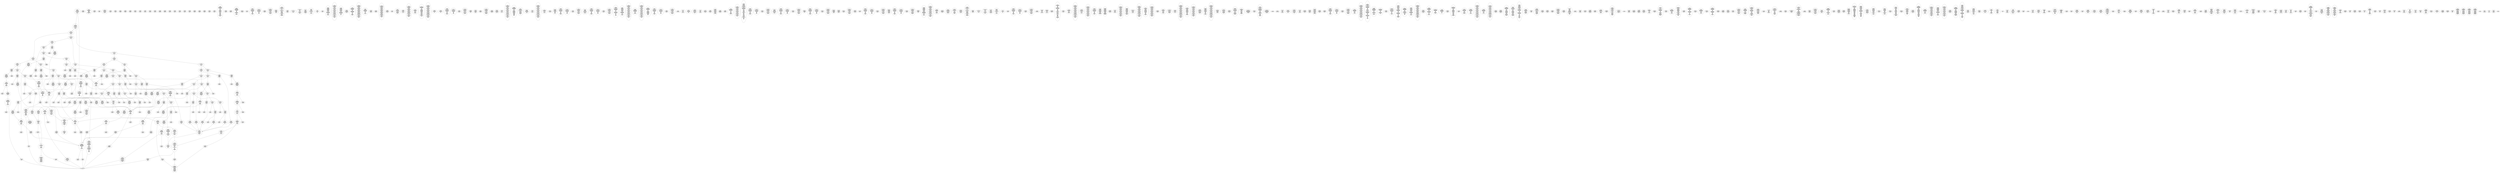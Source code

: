 /* Generated by GvGen v.1.0 (https://www.github.com/stricaud/gvgen) */

digraph G {
compound=true;
   node1 [label="[anywhere]"];
   node2 [label="# 0x0
PUSHX Data
PUSHX Data
MSTORE
PUSHX LogicData
CALLDATASIZE
LT
PUSHX Data
JUMPI
"];
   node3 [label="# 0xd
PUSHX Data
CALLDATALOAD
PUSHX BitData
SHR
PUSHX LogicData
GT
PUSHX Data
JUMPI
"];
   node4 [label="# 0x1e
PUSHX LogicData
GT
PUSHX Data
JUMPI
"];
   node5 [label="# 0x29
PUSHX LogicData
GT
PUSHX Data
JUMPI
"];
   node6 [label="# 0x34
PUSHX LogicData
EQ
PUSHX Data
JUMPI
"];
   node7 [label="# 0x3f
PUSHX LogicData
EQ
PUSHX Data
JUMPI
"];
   node8 [label="# 0x4a
PUSHX LogicData
EQ
PUSHX Data
JUMPI
"];
   node9 [label="# 0x55
PUSHX LogicData
EQ
PUSHX Data
JUMPI
"];
   node10 [label="# 0x60
PUSHX LogicData
EQ
PUSHX Data
JUMPI
"];
   node11 [label="# 0x6b
PUSHX Data
REVERT
"];
   node12 [label="# 0x6f
JUMPDEST
PUSHX LogicData
EQ
PUSHX Data
JUMPI
"];
   node13 [label="# 0x7b
PUSHX LogicData
EQ
PUSHX Data
JUMPI
"];
   node14 [label="# 0x86
PUSHX LogicData
EQ
PUSHX Data
JUMPI
"];
   node15 [label="# 0x91
PUSHX LogicData
EQ
PUSHX Data
JUMPI
"];
   node16 [label="# 0x9c
PUSHX LogicData
EQ
PUSHX Data
JUMPI
"];
   node17 [label="# 0xa7
PUSHX Data
REVERT
"];
   node18 [label="# 0xab
JUMPDEST
PUSHX LogicData
GT
PUSHX Data
JUMPI
"];
   node19 [label="# 0xb7
PUSHX LogicData
EQ
PUSHX Data
JUMPI
"];
   node20 [label="# 0xc2
PUSHX LogicData
EQ
PUSHX Data
JUMPI
"];
   node21 [label="# 0xcd
PUSHX LogicData
EQ
PUSHX Data
JUMPI
"];
   node22 [label="# 0xd8
PUSHX LogicData
EQ
PUSHX Data
JUMPI
"];
   node23 [label="# 0xe3
PUSHX LogicData
EQ
PUSHX Data
JUMPI
"];
   node24 [label="# 0xee
PUSHX Data
REVERT
"];
   node25 [label="# 0xf2
JUMPDEST
PUSHX LogicData
EQ
PUSHX Data
JUMPI
"];
   node26 [label="# 0xfe
PUSHX LogicData
EQ
PUSHX Data
JUMPI
"];
   node27 [label="# 0x109
PUSHX LogicData
EQ
PUSHX Data
JUMPI
"];
   node28 [label="# 0x114
PUSHX LogicData
EQ
PUSHX Data
JUMPI
"];
   node29 [label="# 0x11f
PUSHX LogicData
EQ
PUSHX Data
JUMPI
"];
   node30 [label="# 0x12a
PUSHX Data
REVERT
"];
   node31 [label="# 0x12e
JUMPDEST
PUSHX LogicData
GT
PUSHX Data
JUMPI
"];
   node32 [label="# 0x13a
PUSHX LogicData
GT
PUSHX Data
JUMPI
"];
   node33 [label="# 0x145
PUSHX LogicData
EQ
PUSHX Data
JUMPI
"];
   node34 [label="# 0x150
PUSHX LogicData
EQ
PUSHX Data
JUMPI
"];
   node35 [label="# 0x15b
PUSHX LogicData
EQ
PUSHX Data
JUMPI
"];
   node36 [label="# 0x166
PUSHX LogicData
EQ
PUSHX Data
JUMPI
"];
   node37 [label="# 0x171
PUSHX LogicData
EQ
PUSHX Data
JUMPI
"];
   node38 [label="# 0x17c
PUSHX Data
REVERT
"];
   node39 [label="# 0x180
JUMPDEST
PUSHX LogicData
EQ
PUSHX Data
JUMPI
"];
   node40 [label="# 0x18c
PUSHX LogicData
EQ
PUSHX Data
JUMPI
"];
   node41 [label="# 0x197
PUSHX LogicData
EQ
PUSHX Data
JUMPI
"];
   node42 [label="# 0x1a2
PUSHX LogicData
EQ
PUSHX Data
JUMPI
"];
   node43 [label="# 0x1ad
PUSHX LogicData
EQ
PUSHX Data
JUMPI
"];
   node44 [label="# 0x1b8
PUSHX Data
REVERT
"];
   node45 [label="# 0x1bc
JUMPDEST
PUSHX LogicData
GT
PUSHX Data
JUMPI
"];
   node46 [label="# 0x1c8
PUSHX LogicData
EQ
PUSHX Data
JUMPI
"];
   node47 [label="# 0x1d3
PUSHX LogicData
EQ
PUSHX Data
JUMPI
"];
   node48 [label="# 0x1de
PUSHX LogicData
EQ
PUSHX Data
JUMPI
"];
   node49 [label="# 0x1e9
PUSHX LogicData
EQ
PUSHX Data
JUMPI
"];
   node50 [label="# 0x1f4
PUSHX LogicData
EQ
PUSHX Data
JUMPI
"];
   node51 [label="# 0x1ff
PUSHX Data
REVERT
"];
   node52 [label="# 0x203
JUMPDEST
PUSHX LogicData
EQ
PUSHX Data
JUMPI
"];
   node53 [label="# 0x20f
PUSHX LogicData
EQ
PUSHX Data
JUMPI
"];
   node54 [label="# 0x21a
PUSHX LogicData
EQ
PUSHX Data
JUMPI
"];
   node55 [label="# 0x225
PUSHX LogicData
EQ
PUSHX Data
JUMPI
"];
   node56 [label="# 0x230
JUMPDEST
PUSHX Data
REVERT
"];
   node57 [label="# 0x235
JUMPDEST
CALLVALUE
ISZERO
PUSHX Data
JUMPI
"];
   node58 [label="# 0x23d
PUSHX Data
REVERT
"];
   node59 [label="# 0x241
JUMPDEST
PUSHX Data
PUSHX Data
CALLDATASIZE
PUSHX Data
PUSHX Data
JUMP
"];
   node60 [label="# 0x250
JUMPDEST
PUSHX Data
JUMP
"];
   node61 [label="# 0x255
JUMPDEST
PUSHX MemData
MLOAD
ISZERO
ISZERO
MSTORE
PUSHX ArithData
ADD
"];
   node62 [label="# 0x261
JUMPDEST
PUSHX MemData
MLOAD
SUB
RETURN
"];
   node63 [label="# 0x26a
JUMPDEST
CALLVALUE
ISZERO
PUSHX Data
JUMPI
"];
   node64 [label="# 0x272
PUSHX Data
REVERT
"];
   node65 [label="# 0x276
JUMPDEST
PUSHX Data
PUSHX Data
CALLDATASIZE
PUSHX Data
PUSHX Data
JUMP
"];
   node66 [label="# 0x285
JUMPDEST
PUSHX Data
JUMP
"];
   node67 [label="# 0x28a
JUMPDEST
STOP
"];
   node68 [label="# 0x28c
JUMPDEST
CALLVALUE
ISZERO
PUSHX Data
JUMPI
"];
   node69 [label="# 0x294
PUSHX Data
REVERT
"];
   node70 [label="# 0x298
JUMPDEST
PUSHX Data
PUSHX Data
JUMP
"];
   node71 [label="# 0x2a1
JUMPDEST
PUSHX MemData
MLOAD
PUSHX Data
PUSHX Data
JUMP
"];
   node72 [label="# 0x2ae
JUMPDEST
CALLVALUE
ISZERO
PUSHX Data
JUMPI
"];
   node73 [label="# 0x2b6
PUSHX Data
REVERT
"];
   node74 [label="# 0x2ba
JUMPDEST
PUSHX Data
PUSHX Data
CALLDATASIZE
PUSHX Data
PUSHX Data
JUMP
"];
   node75 [label="# 0x2c9
JUMPDEST
PUSHX Data
JUMP
"];
   node76 [label="# 0x2ce
JUMPDEST
PUSHX MemData
MLOAD
PUSHX ArithData
PUSHX BitData
PUSHX BitData
SHL
SUB
AND
MSTORE
PUSHX ArithData
ADD
PUSHX Data
JUMP
"];
   node77 [label="# 0x2e6
JUMPDEST
CALLVALUE
ISZERO
PUSHX Data
JUMPI
"];
   node78 [label="# 0x2ee
PUSHX Data
REVERT
"];
   node79 [label="# 0x2f2
JUMPDEST
PUSHX Data
PUSHX Data
CALLDATASIZE
PUSHX Data
PUSHX Data
JUMP
"];
   node80 [label="# 0x301
JUMPDEST
PUSHX Data
JUMP
"];
   node81 [label="# 0x306
JUMPDEST
CALLVALUE
ISZERO
PUSHX Data
JUMPI
"];
   node82 [label="# 0x30e
PUSHX Data
REVERT
"];
   node83 [label="# 0x312
JUMPDEST
PUSHX Data
PUSHX Data
CALLDATASIZE
PUSHX Data
PUSHX Data
JUMP
"];
   node84 [label="# 0x321
JUMPDEST
PUSHX Data
JUMP
"];
   node85 [label="# 0x326
JUMPDEST
PUSHX MemData
MLOAD
MSTORE
PUSHX ArithData
ADD
PUSHX Data
JUMP
"];
   node86 [label="# 0x334
JUMPDEST
CALLVALUE
ISZERO
PUSHX Data
JUMPI
"];
   node87 [label="# 0x33c
PUSHX Data
REVERT
"];
   node88 [label="# 0x340
JUMPDEST
PUSHX StorData
SLOAD
PUSHX Data
JUMP
"];
   node89 [label="# 0x349
JUMPDEST
CALLVALUE
ISZERO
PUSHX Data
JUMPI
"];
   node90 [label="# 0x351
PUSHX Data
REVERT
"];
   node91 [label="# 0x355
JUMPDEST
PUSHX Data
PUSHX Data
CALLDATASIZE
PUSHX Data
PUSHX Data
JUMP
"];
   node92 [label="# 0x364
JUMPDEST
PUSHX Data
JUMP
"];
   node93 [label="# 0x369
JUMPDEST
CALLVALUE
ISZERO
PUSHX Data
JUMPI
"];
   node94 [label="# 0x371
PUSHX Data
REVERT
"];
   node95 [label="# 0x375
JUMPDEST
PUSHX Data
PUSHX Data
CALLDATASIZE
PUSHX Data
PUSHX Data
JUMP
"];
   node96 [label="# 0x384
JUMPDEST
PUSHX Data
JUMP
"];
   node97 [label="# 0x389
JUMPDEST
CALLVALUE
ISZERO
PUSHX Data
JUMPI
"];
   node98 [label="# 0x391
PUSHX Data
REVERT
"];
   node99 [label="# 0x395
JUMPDEST
PUSHX Data
PUSHX Data
CALLDATASIZE
PUSHX Data
PUSHX Data
JUMP
"];
   node100 [label="# 0x3a4
JUMPDEST
PUSHX Data
JUMP
"];
   node101 [label="# 0x3a9
JUMPDEST
CALLVALUE
ISZERO
PUSHX Data
JUMPI
"];
   node102 [label="# 0x3b1
PUSHX Data
REVERT
"];
   node103 [label="# 0x3b5
JUMPDEST
PUSHX Data
PUSHX Data
JUMP
"];
   node104 [label="# 0x3be
JUMPDEST
CALLVALUE
ISZERO
PUSHX Data
JUMPI
"];
   node105 [label="# 0x3c6
PUSHX Data
REVERT
"];
   node106 [label="# 0x3ca
JUMPDEST
PUSHX Data
PUSHX Data
CALLDATASIZE
PUSHX Data
PUSHX Data
JUMP
"];
   node107 [label="# 0x3d9
JUMPDEST
PUSHX Data
JUMP
"];
   node108 [label="# 0x3de
JUMPDEST
CALLVALUE
ISZERO
PUSHX Data
JUMPI
"];
   node109 [label="# 0x3e6
PUSHX Data
REVERT
"];
   node110 [label="# 0x3ea
JUMPDEST
PUSHX Data
PUSHX Data
CALLDATASIZE
PUSHX Data
PUSHX Data
JUMP
"];
   node111 [label="# 0x3f9
JUMPDEST
PUSHX Data
JUMP
"];
   node112 [label="# 0x3fe
JUMPDEST
CALLVALUE
ISZERO
PUSHX Data
JUMPI
"];
   node113 [label="# 0x406
PUSHX Data
REVERT
"];
   node114 [label="# 0x40a
JUMPDEST
PUSHX Data
PUSHX Data
CALLDATASIZE
PUSHX Data
PUSHX Data
JUMP
"];
   node115 [label="# 0x419
JUMPDEST
PUSHX Data
JUMP
"];
   node116 [label="# 0x41e
JUMPDEST
CALLVALUE
ISZERO
PUSHX Data
JUMPI
"];
   node117 [label="# 0x426
PUSHX Data
REVERT
"];
   node118 [label="# 0x42a
JUMPDEST
PUSHX Data
PUSHX Data
CALLDATASIZE
PUSHX Data
PUSHX Data
JUMP
"];
   node119 [label="# 0x439
JUMPDEST
PUSHX Data
JUMP
"];
   node120 [label="# 0x43e
JUMPDEST
CALLVALUE
ISZERO
PUSHX Data
JUMPI
"];
   node121 [label="# 0x446
PUSHX Data
REVERT
"];
   node122 [label="# 0x44a
JUMPDEST
PUSHX Data
PUSHX StorData
SLOAD
JUMP
"];
   node123 [label="# 0x454
JUMPDEST
CALLVALUE
ISZERO
PUSHX Data
JUMPI
"];
   node124 [label="# 0x45c
PUSHX Data
REVERT
"];
   node125 [label="# 0x460
JUMPDEST
PUSHX Data
PUSHX StorData
SLOAD
JUMP
"];
   node126 [label="# 0x46a
JUMPDEST
CALLVALUE
ISZERO
PUSHX Data
JUMPI
"];
   node127 [label="# 0x472
PUSHX Data
REVERT
"];
   node128 [label="# 0x476
JUMPDEST
PUSHX Data
PUSHX Data
CALLDATASIZE
PUSHX Data
PUSHX Data
JUMP
"];
   node129 [label="# 0x485
JUMPDEST
PUSHX Data
JUMP
"];
   node130 [label="# 0x48a
JUMPDEST
CALLVALUE
ISZERO
PUSHX Data
JUMPI
"];
   node131 [label="# 0x492
PUSHX Data
REVERT
"];
   node132 [label="# 0x496
JUMPDEST
PUSHX Data
PUSHX Data
CALLDATASIZE
PUSHX Data
PUSHX Data
JUMP
"];
   node133 [label="# 0x4a5
JUMPDEST
PUSHX Data
JUMP
"];
   node134 [label="# 0x4aa
JUMPDEST
CALLVALUE
ISZERO
PUSHX Data
JUMPI
"];
   node135 [label="# 0x4b2
PUSHX Data
REVERT
"];
   node136 [label="# 0x4b6
JUMPDEST
PUSHX Data
PUSHX Data
JUMP
"];
   node137 [label="# 0x4bf
JUMPDEST
CALLVALUE
ISZERO
PUSHX Data
JUMPI
"];
   node138 [label="# 0x4c7
PUSHX Data
REVERT
"];
   node139 [label="# 0x4cb
JUMPDEST
PUSHX Data
PUSHX Data
CALLDATASIZE
PUSHX Data
PUSHX Data
JUMP
"];
   node140 [label="# 0x4da
JUMPDEST
PUSHX Data
JUMP
"];
   node141 [label="# 0x4df
JUMPDEST
CALLVALUE
ISZERO
PUSHX Data
JUMPI
"];
   node142 [label="# 0x4e7
PUSHX Data
REVERT
"];
   node143 [label="# 0x4eb
JUMPDEST
PUSHX StorData
SLOAD
PUSHX ArithData
PUSHX BitData
PUSHX BitData
SHL
SUB
AND
PUSHX Data
JUMP
"];
   node144 [label="# 0x4fd
JUMPDEST
CALLVALUE
ISZERO
PUSHX Data
JUMPI
"];
   node145 [label="# 0x505
PUSHX Data
REVERT
"];
   node146 [label="# 0x509
JUMPDEST
PUSHX Data
PUSHX Data
JUMP
"];
   node147 [label="# 0x512
JUMPDEST
CALLVALUE
ISZERO
PUSHX Data
JUMPI
"];
   node148 [label="# 0x51a
PUSHX Data
REVERT
"];
   node149 [label="# 0x51e
JUMPDEST
PUSHX Data
PUSHX Data
CALLDATASIZE
PUSHX Data
PUSHX Data
JUMP
"];
   node150 [label="# 0x52d
JUMPDEST
PUSHX Data
JUMP
"];
   node151 [label="# 0x532
JUMPDEST
CALLVALUE
ISZERO
PUSHX Data
JUMPI
"];
   node152 [label="# 0x53a
PUSHX Data
REVERT
"];
   node153 [label="# 0x53e
JUMPDEST
PUSHX Data
PUSHX Data
CALLDATASIZE
PUSHX Data
PUSHX Data
JUMP
"];
   node154 [label="# 0x54d
JUMPDEST
PUSHX Data
JUMP
"];
   node155 [label="# 0x552
JUMPDEST
CALLVALUE
ISZERO
PUSHX Data
JUMPI
"];
   node156 [label="# 0x55a
PUSHX Data
REVERT
"];
   node157 [label="# 0x55e
JUMPDEST
PUSHX Data
PUSHX Data
CALLDATASIZE
PUSHX Data
PUSHX Data
JUMP
"];
   node158 [label="# 0x56d
JUMPDEST
PUSHX Data
JUMP
"];
   node159 [label="# 0x572
JUMPDEST
CALLVALUE
ISZERO
PUSHX Data
JUMPI
"];
   node160 [label="# 0x57a
PUSHX Data
REVERT
"];
   node161 [label="# 0x57e
JUMPDEST
PUSHX Data
PUSHX Data
CALLDATASIZE
PUSHX Data
PUSHX Data
JUMP
"];
   node162 [label="# 0x58d
JUMPDEST
PUSHX Data
JUMP
"];
   node163 [label="# 0x592
JUMPDEST
CALLVALUE
ISZERO
PUSHX Data
JUMPI
"];
   node164 [label="# 0x59a
PUSHX Data
REVERT
"];
   node165 [label="# 0x59e
JUMPDEST
PUSHX Data
PUSHX Data
CALLDATASIZE
PUSHX Data
PUSHX Data
JUMP
"];
   node166 [label="# 0x5ad
JUMPDEST
PUSHX Data
JUMP
"];
   node167 [label="# 0x5b2
JUMPDEST
CALLVALUE
ISZERO
PUSHX Data
JUMPI
"];
   node168 [label="# 0x5ba
PUSHX Data
REVERT
"];
   node169 [label="# 0x5be
JUMPDEST
PUSHX Data
PUSHX Data
CALLDATASIZE
PUSHX Data
PUSHX Data
JUMP
"];
   node170 [label="# 0x5cd
JUMPDEST
PUSHX Data
JUMP
"];
   node171 [label="# 0x5d2
JUMPDEST
CALLVALUE
ISZERO
PUSHX Data
JUMPI
"];
   node172 [label="# 0x5da
PUSHX Data
REVERT
"];
   node173 [label="# 0x5de
JUMPDEST
PUSHX Data
PUSHX StorData
SLOAD
JUMP
"];
   node174 [label="# 0x5e8
JUMPDEST
CALLVALUE
ISZERO
PUSHX Data
JUMPI
"];
   node175 [label="# 0x5f0
PUSHX Data
REVERT
"];
   node176 [label="# 0x5f4
JUMPDEST
PUSHX Data
PUSHX Data
CALLDATASIZE
PUSHX Data
PUSHX Data
JUMP
"];
   node177 [label="# 0x603
JUMPDEST
PUSHX Data
JUMP
"];
   node178 [label="# 0x608
JUMPDEST
CALLVALUE
ISZERO
PUSHX Data
JUMPI
"];
   node179 [label="# 0x610
PUSHX Data
REVERT
"];
   node180 [label="# 0x614
JUMPDEST
PUSHX Data
PUSHX Data
CALLDATASIZE
PUSHX Data
PUSHX Data
JUMP
"];
   node181 [label="# 0x623
JUMPDEST
PUSHX Data
JUMP
"];
   node182 [label="# 0x628
JUMPDEST
CALLVALUE
ISZERO
PUSHX Data
JUMPI
"];
   node183 [label="# 0x630
PUSHX Data
REVERT
"];
   node184 [label="# 0x634
JUMPDEST
PUSHX Data
PUSHX StorData
SLOAD
JUMP
"];
   node185 [label="# 0x63e
JUMPDEST
CALLVALUE
ISZERO
PUSHX Data
JUMPI
"];
   node186 [label="# 0x646
PUSHX Data
REVERT
"];
   node187 [label="# 0x64a
JUMPDEST
PUSHX Data
PUSHX StorData
SLOAD
JUMP
"];
   node188 [label="# 0x654
JUMPDEST
CALLVALUE
ISZERO
PUSHX Data
JUMPI
"];
   node189 [label="# 0x65c
PUSHX Data
REVERT
"];
   node190 [label="# 0x660
JUMPDEST
PUSHX Data
PUSHX Data
CALLDATASIZE
PUSHX Data
PUSHX Data
JUMP
"];
   node191 [label="# 0x66f
JUMPDEST
PUSHX Data
JUMP
"];
   node192 [label="# 0x674
JUMPDEST
CALLVALUE
ISZERO
PUSHX Data
JUMPI
"];
   node193 [label="# 0x67c
PUSHX Data
REVERT
"];
   node194 [label="# 0x680
JUMPDEST
PUSHX Data
PUSHX Data
CALLDATASIZE
PUSHX Data
PUSHX Data
JUMP
"];
   node195 [label="# 0x68f
JUMPDEST
PUSHX ArithData
PUSHX BitData
PUSHX BitData
SHL
SUB
AND
PUSHX Data
MSTORE
PUSHX Data
PUSHX Data
MSTORE
PUSHX Data
SHA3
AND
MSTORE
MSTORE
SHA3
SLOAD
PUSHX BitData
AND
JUMP
"];
   node196 [label="# 0x6bd
JUMPDEST
PUSHX Data
PUSHX Data
CALLDATASIZE
PUSHX Data
PUSHX Data
JUMP
"];
   node197 [label="# 0x6cb
JUMPDEST
PUSHX Data
JUMP
"];
   node198 [label="# 0x6d0
JUMPDEST
CALLVALUE
ISZERO
PUSHX Data
JUMPI
"];
   node199 [label="# 0x6d8
PUSHX Data
REVERT
"];
   node200 [label="# 0x6dc
JUMPDEST
PUSHX Data
PUSHX Data
CALLDATASIZE
PUSHX Data
PUSHX Data
JUMP
"];
   node201 [label="# 0x6eb
JUMPDEST
PUSHX Data
JUMP
"];
   node202 [label="# 0x6f0
JUMPDEST
CALLVALUE
ISZERO
PUSHX Data
JUMPI
"];
   node203 [label="# 0x6f8
PUSHX Data
REVERT
"];
   node204 [label="# 0x6fc
JUMPDEST
PUSHX Data
PUSHX StorData
SLOAD
JUMP
"];
   node205 [label="# 0x706
JUMPDEST
PUSHX Data
PUSHX ArithData
PUSHX BitData
PUSHX BitData
SHL
SUB
NOT
AND
PUSHX BitData
PUSHX BitData
SHL
EQ
PUSHX Data
JUMPI
"];
   node206 [label="# 0x722
PUSHX Data
PUSHX Data
JUMP
"];
   node207 [label="# 0x72b
JUMPDEST
JUMP
"];
   node208 [label="# 0x731
JUMPDEST
PUSHX StorData
SLOAD
PUSHX ArithData
PUSHX BitData
PUSHX BitData
SHL
SUB
AND
CALLER
EQ
PUSHX Data
JUMPI
"];
   node209 [label="# 0x745
PUSHX StorData
SLOAD
PUSHX ArithData
PUSHX BitData
PUSHX BitData
SHL
SUB
AND
CALLER
EQ
"];
   node210 [label="# 0x754
JUMPDEST
PUSHX Data
JUMPI
"];
   node211 [label="# 0x759
PUSHX MemData
MLOAD
PUSHX BitData
PUSHX BitData
SHL
MSTORE
PUSHX ArithData
ADD
PUSHX Data
PUSHX Data
JUMP
"];
   node212 [label="# 0x770
JUMPDEST
PUSHX MemData
MLOAD
SUB
REVERT
"];
   node213 [label="# 0x779
JUMPDEST
PUSHX Data
SSTORE
PUSHX Data
SSTORE
JUMP
"];
   node214 [label="# 0x784
JUMPDEST
PUSHX Data
PUSHX StorData
SLOAD
PUSHX Data
PUSHX Data
JUMP
"];
   node215 [label="# 0x793
JUMPDEST
PUSHX ArithData
ADD
PUSHX ArithData
DIV
MUL
PUSHX ArithData
ADD
PUSHX MemData
MLOAD
ADD
PUSHX Data
MSTORE
MSTORE
PUSHX ArithData
ADD
SLOAD
PUSHX Data
PUSHX Data
JUMP
"];
   node216 [label="# 0x7bf
JUMPDEST
ISZERO
PUSHX Data
JUMPI
"];
   node217 [label="# 0x7c6
PUSHX LogicData
LT
PUSHX Data
JUMPI
"];
   node218 [label="# 0x7ce
PUSHX ArithData
SLOAD
DIV
MUL
MSTORE
PUSHX ArithData
ADD
PUSHX Data
JUMP
"];
   node219 [label="# 0x7e1
JUMPDEST
ADD
PUSHX Data
MSTORE
PUSHX Data
PUSHX Data
SHA3
"];
   node220 [label="# 0x7ef
JUMPDEST
SLOAD
MSTORE
PUSHX ArithData
ADD
PUSHX ArithData
ADD
GT
PUSHX Data
JUMPI
"];
   node221 [label="# 0x803
SUB
PUSHX BitData
AND
ADD
"];
   node222 [label="# 0x80c
JUMPDEST
JUMP
"];
   node223 [label="# 0x816
JUMPDEST
PUSHX Data
MSTORE
PUSHX Data
PUSHX Data
MSTORE
PUSHX Data
SHA3
SLOAD
PUSHX ArithData
PUSHX BitData
PUSHX BitData
SHL
SUB
AND
PUSHX Data
JUMPI
"];
   node224 [label="# 0x833
PUSHX MemData
MLOAD
PUSHX BitData
PUSHX BitData
SHL
MSTORE
PUSHX Data
PUSHX ArithData
ADD
MSTORE
PUSHX Data
PUSHX ArithData
ADD
MSTORE
PUSHX Data
PUSHX ArithData
ADD
MSTORE
PUSHX BitData
PUSHX BitData
SHL
PUSHX ArithData
ADD
MSTORE
PUSHX ArithData
ADD
PUSHX Data
JUMP
"];
   node225 [label="# 0x88f
JUMPDEST
PUSHX Data
MSTORE
PUSHX Data
PUSHX Data
MSTORE
PUSHX Data
SHA3
SLOAD
PUSHX ArithData
PUSHX BitData
PUSHX BitData
SHL
SUB
AND
JUMP
"];
   node226 [label="# 0x8ab
JUMPDEST
PUSHX Data
PUSHX Data
PUSHX Data
JUMP
"];
   node227 [label="# 0x8b6
JUMPDEST
PUSHX ArithData
PUSHX BitData
PUSHX BitData
SHL
SUB
AND
PUSHX ArithData
PUSHX BitData
PUSHX BitData
SHL
SUB
AND
EQ
ISZERO
PUSHX Data
JUMPI
"];
   node228 [label="# 0x8d3
PUSHX MemData
MLOAD
PUSHX BitData
PUSHX BitData
SHL
MSTORE
PUSHX Data
PUSHX ArithData
ADD
MSTORE
PUSHX Data
PUSHX ArithData
ADD
MSTORE
PUSHX Data
PUSHX ArithData
ADD
MSTORE
PUSHX BitData
PUSHX BitData
SHL
PUSHX ArithData
ADD
MSTORE
PUSHX ArithData
ADD
PUSHX Data
JUMP
"];
   node229 [label="# 0x924
JUMPDEST
CALLER
PUSHX ArithData
PUSHX BitData
PUSHX BitData
SHL
SUB
AND
EQ
PUSHX Data
JUMPI
"];
   node230 [label="# 0x936
PUSHX Data
CALLER
PUSHX Data
JUMP
"];
   node231 [label="# 0x940
JUMPDEST
PUSHX Data
JUMPI
"];
   node232 [label="# 0x945
PUSHX MemData
MLOAD
PUSHX BitData
PUSHX BitData
SHL
MSTORE
PUSHX Data
PUSHX ArithData
ADD
MSTORE
PUSHX Data
PUSHX ArithData
ADD
MSTORE
PUSHX Data
PUSHX ArithData
ADD
MSTORE
PUSHX Data
PUSHX ArithData
ADD
MSTORE
PUSHX ArithData
ADD
PUSHX Data
JUMP
"];
   node233 [label="# 0x9b2
JUMPDEST
PUSHX Data
PUSHX Data
JUMP
"];
   node234 [label="# 0x9bc
JUMPDEST
JUMP
"];
   node235 [label="# 0x9c1
JUMPDEST
PUSHX Data
PUSHX StorData
SLOAD
PUSHX StorData
SLOAD
PUSHX Data
PUSHX Data
JUMP
"];
   node236 [label="# 0x9d3
JUMPDEST
TIMESTAMP
GT
PUSHX Data
JUMPI
"];
   node237 [label="# 0x9da
PUSHX MemData
MLOAD
PUSHX BitData
PUSHX BitData
SHL
MSTORE
PUSHX Data
PUSHX ArithData
ADD
MSTORE
PUSHX Data
PUSHX ArithData
ADD
MSTORE
PUSHX BitData
PUSHX BitData
SHL
PUSHX ArithData
ADD
MSTORE
PUSHX ArithData
ADD
PUSHX Data
JUMP
"];
   node238 [label="# 0xa19
JUMPDEST
PUSHX StorData
SLOAD
TIMESTAMP
LT
ISZERO
PUSHX Data
JUMPI
"];
   node239 [label="# 0xa24
PUSHX ArithData
PUSHX BitData
PUSHX BitData
SHL
SUB
AND
PUSHX Data
MSTORE
PUSHX Data
PUSHX Data
MSTORE
PUSHX Data
SHA3
SLOAD
PUSHX BitData
AND
ISZERO
ISZERO
PUSHX LogicData
EQ
PUSHX Data
JUMPI
"];
   node240 [label="# 0xa49
PUSHX MemData
MLOAD
PUSHX BitData
PUSHX BitData
SHL
MSTORE
PUSHX Data
PUSHX ArithData
ADD
MSTORE
PUSHX Data
PUSHX ArithData
ADD
MSTORE
PUSHX Data
PUSHX ArithData
ADD
MSTORE
PUSHX BitData
PUSHX BitData
SHL
PUSHX ArithData
ADD
MSTORE
PUSHX ArithData
ADD
PUSHX Data
JUMP
"];
   node241 [label="# 0xa9b
JUMPDEST
PUSHX StorData
SLOAD
JUMP
"];
   node242 [label="# 0xaa3
JUMPDEST
PUSHX StorData
SLOAD
JUMP
"];
   node243 [label="# 0xaab
JUMPDEST
JUMP
"];
   node244 [label="# 0xab0
JUMPDEST
PUSHX StorData
SLOAD
PUSHX ArithData
PUSHX BitData
PUSHX BitData
SHL
SUB
AND
CALLER
EQ
PUSHX Data
JUMPI
"];
   node245 [label="# 0xac4
PUSHX StorData
SLOAD
PUSHX ArithData
PUSHX BitData
PUSHX BitData
SHL
SUB
AND
CALLER
EQ
"];
   node246 [label="# 0xad3
JUMPDEST
PUSHX Data
JUMPI
"];
   node247 [label="# 0xad8
PUSHX MemData
MLOAD
PUSHX BitData
PUSHX BitData
SHL
MSTORE
PUSHX ArithData
ADD
PUSHX Data
PUSHX Data
JUMP
"];
   node248 [label="# 0xaef
JUMPDEST
PUSHX Data
SSTORE
JUMP
"];
   node249 [label="# 0xaf4
JUMPDEST
PUSHX Data
CALLER
PUSHX Data
JUMP
"];
   node250 [label="# 0xafe
JUMPDEST
PUSHX Data
JUMPI
"];
   node251 [label="# 0xb03
PUSHX MemData
MLOAD
PUSHX BitData
PUSHX BitData
SHL
MSTORE
PUSHX ArithData
ADD
PUSHX Data
PUSHX Data
JUMP
"];
   node252 [label="# 0xb1a
JUMPDEST
PUSHX Data
PUSHX Data
JUMP
"];
   node253 [label="# 0xb25
JUMPDEST
PUSHX Data
PUSHX Data
PUSHX Data
JUMP
"];
   node254 [label="# 0xb30
JUMPDEST
LT
PUSHX Data
JUMPI
"];
   node255 [label="# 0xb37
PUSHX MemData
MLOAD
PUSHX BitData
PUSHX BitData
SHL
MSTORE
PUSHX Data
PUSHX ArithData
ADD
MSTORE
PUSHX Data
PUSHX ArithData
ADD
MSTORE
PUSHX Data
PUSHX ArithData
ADD
MSTORE
PUSHX BitData
PUSHX BitData
SHL
PUSHX ArithData
ADD
MSTORE
PUSHX ArithData
ADD
PUSHX Data
JUMP
"];
   node256 [label="# 0xb92
JUMPDEST
PUSHX ArithData
PUSHX BitData
PUSHX BitData
SHL
SUB
AND
PUSHX Data
MSTORE
PUSHX Data
PUSHX Data
MSTORE
PUSHX Data
SHA3
MSTORE
MSTORE
SHA3
SLOAD
JUMP
"];
   node257 [label="# 0xbbb
JUMPDEST
PUSHX StorData
SLOAD
PUSHX ArithData
PUSHX BitData
PUSHX BitData
SHL
SUB
AND
CALLER
EQ
PUSHX Data
JUMPI
"];
   node258 [label="# 0xbcf
PUSHX StorData
SLOAD
PUSHX ArithData
PUSHX BitData
PUSHX BitData
SHL
SUB
AND
CALLER
EQ
"];
   node259 [label="# 0xbde
JUMPDEST
PUSHX Data
JUMPI
"];
   node260 [label="# 0xbe3
PUSHX MemData
MLOAD
PUSHX BitData
PUSHX BitData
SHL
MSTORE
PUSHX ArithData
ADD
PUSHX Data
PUSHX Data
JUMP
"];
   node261 [label="# 0xbfa
JUMPDEST
PUSHX MemData
MLOAD
SELFBALANCE
CALLER
ISZERO
PUSHX ArithData
MUL
PUSHX Data
CALL
ISZERO
ISZERO
PUSHX Data
JUMPI
"];
   node262 [label="# 0xc20
RETURNDATASIZE
PUSHX Data
RETURNDATACOPY
RETURNDATASIZE
PUSHX Data
REVERT
"];
   node263 [label="# 0xc29
JUMPDEST
JUMP
"];
   node264 [label="# 0xc2d
JUMPDEST
PUSHX Data
PUSHX MemData
MLOAD
PUSHX ArithData
ADD
PUSHX Data
MSTORE
PUSHX Data
MSTORE
PUSHX Data
JUMP
"];
   node265 [label="# 0xc48
JUMPDEST
PUSHX Data
PUSHX Data
PUSHX StorData
SLOAD
JUMP
"];
   node266 [label="# 0xc53
JUMPDEST
LT
PUSHX Data
JUMPI
"];
   node267 [label="# 0xc5a
PUSHX MemData
MLOAD
PUSHX BitData
PUSHX BitData
SHL
MSTORE
PUSHX Data
PUSHX ArithData
ADD
MSTORE
PUSHX Data
PUSHX ArithData
ADD
MSTORE
PUSHX Data
PUSHX ArithData
ADD
MSTORE
PUSHX BitData
PUSHX BitData
SHL
PUSHX ArithData
ADD
MSTORE
PUSHX ArithData
ADD
PUSHX Data
JUMP
"];
   node268 [label="# 0xcb6
JUMPDEST
PUSHX StorData
SLOAD
LT
PUSHX Data
JUMPI
"];
   node269 [label="# 0xcc2
PUSHX Data
PUSHX Data
JUMP
"];
   node270 [label="# 0xcc9
JUMPDEST
PUSHX Data
MSTORE
PUSHX Data
PUSHX Data
SHA3
ADD
SLOAD
JUMP
"];
   node271 [label="# 0xcdb
JUMPDEST
PUSHX StorData
SLOAD
PUSHX ArithData
PUSHX BitData
PUSHX BitData
SHL
SUB
AND
CALLER
EQ
PUSHX Data
JUMPI
"];
   node272 [label="# 0xcef
PUSHX StorData
SLOAD
PUSHX ArithData
PUSHX BitData
PUSHX BitData
SHL
SUB
AND
CALLER
EQ
"];
   node273 [label="# 0xcfe
JUMPDEST
PUSHX Data
JUMPI
"];
   node274 [label="# 0xd03
PUSHX MemData
MLOAD
PUSHX BitData
PUSHX BitData
SHL
MSTORE
PUSHX ArithData
ADD
PUSHX Data
PUSHX Data
JUMP
"];
   node275 [label="# 0xd1a
JUMPDEST
MLOAD
PUSHX Data
PUSHX Data
PUSHX ArithData
ADD
PUSHX Data
JUMP
"];
   node276 [label="# 0xd2d
JUMPDEST
PUSHX StorData
SLOAD
PUSHX ArithData
PUSHX BitData
PUSHX BitData
SHL
SUB
AND
CALLER
EQ
PUSHX Data
JUMPI
"];
   node277 [label="# 0xd41
PUSHX StorData
SLOAD
PUSHX ArithData
PUSHX BitData
PUSHX BitData
SHL
SUB
AND
CALLER
EQ
"];
   node278 [label="# 0xd50
JUMPDEST
PUSHX Data
JUMPI
"];
   node279 [label="# 0xd55
PUSHX MemData
MLOAD
PUSHX BitData
PUSHX BitData
SHL
MSTORE
PUSHX ArithData
ADD
PUSHX Data
PUSHX Data
JUMP
"];
   node280 [label="# 0xd6c
JUMPDEST
PUSHX StorData
SLOAD
PUSHX ArithData
PUSHX BitData
PUSHX BitData
SHL
SUB
NOT
AND
PUSHX ArithData
PUSHX BitData
PUSHX BitData
SHL
SUB
AND
OR
SSTORE
JUMP
"];
   node281 [label="# 0xd8e
JUMPDEST
PUSHX Data
MSTORE
PUSHX Data
PUSHX Data
MSTORE
PUSHX Data
SHA3
SLOAD
PUSHX ArithData
PUSHX BitData
PUSHX BitData
SHL
SUB
AND
PUSHX Data
JUMPI
"];
   node282 [label="# 0xdac
PUSHX MemData
MLOAD
PUSHX BitData
PUSHX BitData
SHL
MSTORE
PUSHX Data
PUSHX ArithData
ADD
MSTORE
PUSHX Data
PUSHX ArithData
ADD
MSTORE
PUSHX Data
PUSHX ArithData
ADD
MSTORE
PUSHX BitData
PUSHX BitData
SHL
PUSHX ArithData
ADD
MSTORE
PUSHX ArithData
ADD
PUSHX Data
JUMP
"];
   node283 [label="# 0xe05
JUMPDEST
PUSHX Data
PUSHX ArithData
PUSHX BitData
PUSHX BitData
SHL
SUB
AND
PUSHX Data
JUMPI
"];
   node284 [label="# 0xe16
PUSHX MemData
MLOAD
PUSHX BitData
PUSHX BitData
SHL
MSTORE
PUSHX Data
PUSHX ArithData
ADD
MSTORE
PUSHX Data
PUSHX ArithData
ADD
MSTORE
PUSHX Data
PUSHX ArithData
ADD
MSTORE
PUSHX BitData
PUSHX BitData
SHL
PUSHX ArithData
ADD
MSTORE
PUSHX ArithData
ADD
PUSHX Data
JUMP
"];
   node285 [label="# 0xe70
JUMPDEST
PUSHX ArithData
PUSHX BitData
PUSHX BitData
SHL
SUB
AND
PUSHX Data
MSTORE
PUSHX Data
PUSHX Data
MSTORE
PUSHX Data
SHA3
SLOAD
JUMP
"];
   node286 [label="# 0xe8c
JUMPDEST
PUSHX StorData
SLOAD
PUSHX ArithData
PUSHX BitData
PUSHX BitData
SHL
SUB
AND
CALLER
EQ
PUSHX Data
JUMPI
"];
   node287 [label="# 0xea0
PUSHX StorData
SLOAD
PUSHX ArithData
PUSHX BitData
PUSHX BitData
SHL
SUB
AND
CALLER
EQ
"];
   node288 [label="# 0xeaf
JUMPDEST
PUSHX Data
JUMPI
"];
   node289 [label="# 0xeb4
PUSHX MemData
MLOAD
PUSHX BitData
PUSHX BitData
SHL
MSTORE
PUSHX ArithData
ADD
PUSHX Data
PUSHX Data
JUMP
"];
   node290 [label="# 0xecb
JUMPDEST
PUSHX StorData
SLOAD
PUSHX MemData
MLOAD
PUSHX Data
PUSHX ArithData
PUSHX BitData
PUSHX BitData
SHL
SUB
AND
PUSHX Data
LOGX
PUSHX StorData
SLOAD
PUSHX ArithData
PUSHX BitData
PUSHX BitData
SHL
SUB
NOT
AND
SSTORE
JUMP
"];
   node291 [label="# 0xf15
JUMPDEST
PUSHX StorData
SLOAD
PUSHX ArithData
PUSHX BitData
PUSHX BitData
SHL
SUB
AND
CALLER
EQ
PUSHX Data
JUMPI
"];
   node292 [label="# 0xf29
PUSHX StorData
SLOAD
PUSHX ArithData
PUSHX BitData
PUSHX BitData
SHL
SUB
AND
CALLER
EQ
"];
   node293 [label="# 0xf38
JUMPDEST
PUSHX Data
JUMPI
"];
   node294 [label="# 0xf3d
PUSHX MemData
MLOAD
PUSHX BitData
PUSHX BitData
SHL
MSTORE
PUSHX ArithData
ADD
PUSHX Data
PUSHX Data
JUMP
"];
   node295 [label="# 0xf54
JUMPDEST
PUSHX Data
"];
   node296 [label="# 0xf57
JUMPDEST
LT
ISZERO
PUSHX Data
JUMPI
"];
   node297 [label="# 0xf60
PUSHX Data
PUSHX Data
PUSHX StorData
SLOAD
JUMP
"];
   node298 [label="# 0xf6a
JUMPDEST
PUSHX StorData
SLOAD
PUSHX Data
PUSHX StorData
SLOAD
JUMP
"];
   node299 [label="# 0xf78
JUMPDEST
LT
ISZERO
PUSHX Data
JUMPI
"];
   node300 [label="# 0xf7f
PUSHX Data
PUSHX Data
PUSHX Data
JUMP
"];
   node301 [label="# 0xf88
JUMPDEST
PUSHX Data
PUSHX Data
JUMP
"];
   node302 [label="# 0xf92
JUMPDEST
PUSHX Data
MSTORE
PUSHX Data
PUSHX Data
MSTORE
PUSHX Data
SHA3
TIMESTAMP
SSTORE
"];
   node303 [label="# 0xfa4
JUMPDEST
PUSHX Data
PUSHX Data
JUMP
"];
   node304 [label="# 0xfaf
JUMPDEST
PUSHX Data
JUMP
"];
   node305 [label="# 0xfb7
JUMPDEST
PUSHX Data
PUSHX StorData
SLOAD
PUSHX Data
PUSHX Data
JUMP
"];
   node306 [label="# 0xfc6
JUMPDEST
PUSHX ArithData
PUSHX BitData
PUSHX BitData
SHL
SUB
AND
CALLER
EQ
ISZERO
PUSHX Data
JUMPI
"];
   node307 [label="# 0xfd8
PUSHX MemData
MLOAD
PUSHX BitData
PUSHX BitData
SHL
MSTORE
PUSHX Data
PUSHX ArithData
ADD
MSTORE
PUSHX Data
PUSHX ArithData
ADD
MSTORE
PUSHX Data
PUSHX ArithData
ADD
MSTORE
PUSHX ArithData
ADD
PUSHX Data
JUMP
"];
   node308 [label="# 0x101f
JUMPDEST
CALLER
PUSHX Data
MSTORE
PUSHX Data
PUSHX ArithData
MSTORE
PUSHX MemData
SHA3
PUSHX ArithData
PUSHX BitData
PUSHX BitData
SHL
SUB
AND
MSTORE
MSTORE
SHA3
SLOAD
PUSHX BitData
NOT
AND
ISZERO
ISZERO
OR
SSTORE
MLOAD
MSTORE
PUSHX Data
ADD
PUSHX MemData
MLOAD
SUB
LOGX
JUMP
"];
   node309 [label="# 0x108b
JUMPDEST
PUSHX StorData
SLOAD
PUSHX ArithData
PUSHX BitData
PUSHX BitData
SHL
SUB
AND
CALLER
EQ
PUSHX Data
JUMPI
"];
   node310 [label="# 0x109f
PUSHX StorData
SLOAD
PUSHX ArithData
PUSHX BitData
PUSHX BitData
SHL
SUB
AND
CALLER
EQ
"];
   node311 [label="# 0x10ae
JUMPDEST
PUSHX Data
JUMPI
"];
   node312 [label="# 0x10b3
PUSHX MemData
MLOAD
PUSHX BitData
PUSHX BitData
SHL
MSTORE
PUSHX ArithData
ADD
PUSHX Data
PUSHX Data
JUMP
"];
   node313 [label="# 0x10ca
JUMPDEST
MLOAD
PUSHX Data
PUSHX Data
PUSHX ArithData
ADD
PUSHX Data
JUMP
"];
   node314 [label="# 0x10dd
JUMPDEST
PUSHX StorData
SLOAD
PUSHX ArithData
PUSHX BitData
PUSHX BitData
SHL
SUB
AND
CALLER
EQ
PUSHX Data
JUMPI
"];
   node315 [label="# 0x10f1
PUSHX StorData
SLOAD
PUSHX ArithData
PUSHX BitData
PUSHX BitData
SHL
SUB
AND
CALLER
EQ
"];
   node316 [label="# 0x1100
JUMPDEST
PUSHX Data
JUMPI
"];
   node317 [label="# 0x1105
PUSHX MemData
MLOAD
PUSHX BitData
PUSHX BitData
SHL
MSTORE
PUSHX ArithData
ADD
PUSHX Data
PUSHX Data
JUMP
"];
   node318 [label="# 0x111c
JUMPDEST
PUSHX Data
SSTORE
JUMP
"];
   node319 [label="# 0x1121
JUMPDEST
PUSHX StorData
SLOAD
PUSHX ArithData
PUSHX BitData
PUSHX BitData
SHL
SUB
AND
CALLER
EQ
PUSHX Data
JUMPI
"];
   node320 [label="# 0x1135
PUSHX StorData
SLOAD
PUSHX ArithData
PUSHX BitData
PUSHX BitData
SHL
SUB
AND
CALLER
EQ
"];
   node321 [label="# 0x1144
JUMPDEST
PUSHX Data
JUMPI
"];
   node322 [label="# 0x1149
PUSHX MemData
MLOAD
PUSHX BitData
PUSHX BitData
SHL
MSTORE
PUSHX ArithData
ADD
PUSHX Data
PUSHX Data
JUMP
"];
   node323 [label="# 0x1160
JUMPDEST
PUSHX Data
SSTORE
PUSHX Data
SSTORE
JUMP
"];
   node324 [label="# 0x116b
JUMPDEST
PUSHX Data
CALLER
PUSHX Data
JUMP
"];
   node325 [label="# 0x1175
JUMPDEST
PUSHX Data
JUMPI
"];
   node326 [label="# 0x117a
PUSHX MemData
MLOAD
PUSHX BitData
PUSHX BitData
SHL
MSTORE
PUSHX ArithData
ADD
PUSHX Data
PUSHX Data
JUMP
"];
   node327 [label="# 0x1191
JUMPDEST
PUSHX Data
PUSHX Data
JUMP
"];
   node328 [label="# 0x119d
JUMPDEST
JUMP
"];
   node329 [label="# 0x11a3
JUMPDEST
PUSHX StorData
SLOAD
PUSHX ArithData
PUSHX BitData
PUSHX BitData
SHL
SUB
AND
CALLER
EQ
PUSHX Data
JUMPI
"];
   node330 [label="# 0x11b7
PUSHX StorData
SLOAD
PUSHX ArithData
PUSHX BitData
PUSHX BitData
SHL
SUB
AND
CALLER
EQ
"];
   node331 [label="# 0x11c6
JUMPDEST
PUSHX Data
JUMPI
"];
   node332 [label="# 0x11cb
PUSHX MemData
MLOAD
PUSHX BitData
PUSHX BitData
SHL
MSTORE
PUSHX ArithData
ADD
PUSHX Data
PUSHX Data
JUMP
"];
   node333 [label="# 0x11e2
JUMPDEST
PUSHX Data
SSTORE
PUSHX Data
SSTORE
PUSHX Data
SSTORE
JUMP
"];
   node334 [label="# 0x11f0
JUMPDEST
PUSHX StorData
SLOAD
PUSHX ArithData
PUSHX BitData
PUSHX BitData
SHL
SUB
AND
CALLER
EQ
PUSHX Data
JUMPI
"];
   node335 [label="# 0x1204
PUSHX StorData
SLOAD
PUSHX ArithData
PUSHX BitData
PUSHX BitData
SHL
SUB
AND
CALLER
EQ
"];
   node336 [label="# 0x1213
JUMPDEST
PUSHX Data
JUMPI
"];
   node337 [label="# 0x1218
PUSHX MemData
MLOAD
PUSHX BitData
PUSHX BitData
SHL
MSTORE
PUSHX ArithData
ADD
PUSHX Data
PUSHX Data
JUMP
"];
   node338 [label="# 0x122f
JUMPDEST
PUSHX Data
SSTORE
JUMP
"];
   node339 [label="# 0x1234
JUMPDEST
PUSHX Data
MSTORE
PUSHX Data
PUSHX Data
MSTORE
PUSHX Data
SHA3
SLOAD
PUSHX Data
PUSHX ArithData
PUSHX BitData
PUSHX BitData
SHL
SUB
AND
PUSHX Data
JUMPI
"];
   node340 [label="# 0x1254
PUSHX MemData
MLOAD
PUSHX BitData
PUSHX BitData
SHL
MSTORE
PUSHX Data
PUSHX ArithData
ADD
MSTORE
PUSHX Data
PUSHX ArithData
ADD
MSTORE
PUSHX BitData
PUSHX BitData
SHL
PUSHX ArithData
ADD
MSTORE
PUSHX ArithData
ADD
PUSHX Data
JUMP
"];
   node341 [label="# 0x1292
JUMPDEST
TIMESTAMP
PUSHX StorData
SLOAD
LT
ISZERO
PUSHX Data
JUMPI
"];
   node342 [label="# 0x129d
PUSHX Data
PUSHX Data
PUSHX Data
JUMP
"];
   node343 [label="# 0x12a7
JUMPDEST
PUSHX MemData
MLOAD
PUSHX ArithData
ADD
PUSHX Data
PUSHX Data
JUMP
"];
   node344 [label="# 0x12b8
JUMPDEST
PUSHX MemData
MLOAD
PUSHX ArithData
SUB
SUB
MSTORE
PUSHX Data
MSTORE
JUMP
"];
   node345 [label="# 0x12ce
JUMPDEST
PUSHX StorData
SLOAD
PUSHX Data
PUSHX Data
JUMP
"];
   node346 [label="# 0x12db
JUMPDEST
PUSHX ArithData
ADD
PUSHX ArithData
DIV
MUL
PUSHX ArithData
ADD
PUSHX MemData
MLOAD
ADD
PUSHX Data
MSTORE
MSTORE
PUSHX ArithData
ADD
SLOAD
PUSHX Data
PUSHX Data
JUMP
"];
   node347 [label="# 0x1307
JUMPDEST
ISZERO
PUSHX Data
JUMPI
"];
   node348 [label="# 0x130e
PUSHX LogicData
LT
PUSHX Data
JUMPI
"];
   node349 [label="# 0x1316
PUSHX ArithData
SLOAD
DIV
MUL
MSTORE
PUSHX ArithData
ADD
PUSHX Data
JUMP
"];
   node350 [label="# 0x1329
JUMPDEST
ADD
PUSHX Data
MSTORE
PUSHX Data
PUSHX Data
SHA3
"];
   node351 [label="# 0x1337
JUMPDEST
SLOAD
MSTORE
PUSHX ArithData
ADD
PUSHX ArithData
ADD
GT
PUSHX Data
JUMPI
"];
   node352 [label="# 0x134b
SUB
PUSHX BitData
AND
ADD
"];
   node353 [label="# 0x1354
JUMPDEST
JUMP
"];
   node354 [label="# 0x1360
JUMPDEST
PUSHX StorData
SLOAD
PUSHX ArithData
PUSHX BitData
PUSHX BitData
SHL
SUB
AND
CALLER
EQ
PUSHX Data
JUMPI
"];
   node355 [label="# 0x1374
PUSHX StorData
SLOAD
PUSHX ArithData
PUSHX BitData
PUSHX BitData
SHL
SUB
AND
CALLER
EQ
"];
   node356 [label="# 0x1383
JUMPDEST
PUSHX Data
JUMPI
"];
   node357 [label="# 0x1388
PUSHX MemData
MLOAD
PUSHX BitData
PUSHX BitData
SHL
MSTORE
PUSHX ArithData
ADD
PUSHX Data
PUSHX Data
JUMP
"];
   node358 [label="# 0x139f
JUMPDEST
PUSHX Data
"];
   node359 [label="# 0x13a2
JUMPDEST
MLOAD
LT
ISZERO
PUSHX Data
JUMPI
"];
   node360 [label="# 0x13ac
PUSHX Data
PUSHX Data
MLOAD
LT
PUSHX Data
JUMPI
"];
   node361 [label="# 0x13bb
PUSHX Data
PUSHX Data
JUMP
"];
   node362 [label="# 0x13c2
JUMPDEST
PUSHX ArithData
MUL
ADD
ADD
MLOAD
PUSHX ArithData
PUSHX BitData
PUSHX BitData
SHL
SUB
AND
MSTORE
ADD
MSTORE
PUSHX ArithData
ADD
PUSHX Data
SHA3
SLOAD
PUSHX BitData
NOT
AND
ISZERO
ISZERO
OR
SSTORE
PUSHX Data
PUSHX Data
JUMP
"];
   node363 [label="# 0x13fe
JUMPDEST
PUSHX Data
JUMP
"];
   node364 [label="# 0x1406
JUMPDEST
PUSHX StorData
SLOAD
GT
ISZERO
PUSHX Data
JUMPI
"];
   node365 [label="# 0x1411
PUSHX MemData
MLOAD
PUSHX BitData
PUSHX BitData
SHL
MSTORE
PUSHX Data
PUSHX ArithData
ADD
MSTORE
PUSHX Data
PUSHX ArithData
ADD
MSTORE
PUSHX Data
PUSHX ArithData
ADD
MSTORE
PUSHX BitData
PUSHX BitData
SHL
PUSHX ArithData
ADD
MSTORE
PUSHX ArithData
ADD
PUSHX Data
JUMP
"];
   node366 [label="# 0x1463
JUMPDEST
PUSHX StorData
SLOAD
PUSHX StorData
SLOAD
LT
PUSHX Data
JUMPI
"];
   node367 [label="# 0x146f
PUSHX MemData
MLOAD
PUSHX BitData
PUSHX BitData
SHL
MSTORE
PUSHX Data
PUSHX ArithData
ADD
MSTORE
PUSHX Data
PUSHX ArithData
ADD
MSTORE
PUSHX Data
PUSHX ArithData
ADD
MSTORE
PUSHX ArithData
ADD
PUSHX Data
JUMP
"];
   node368 [label="# 0x14b6
JUMPDEST
PUSHX StorData
SLOAD
PUSHX ArithData
PUSHX BitData
PUSHX BitData
SHL
SUB
AND
CALLER
EQ
PUSHX Data
JUMPI
"];
   node369 [label="# 0x14c9
CALLER
PUSHX Data
MSTORE
PUSHX Data
PUSHX Data
MSTORE
PUSHX Data
SHA3
SLOAD
PUSHX Data
PUSHX Data
JUMP
"];
   node370 [label="# 0x14e3
JUMPDEST
CALLER
PUSHX Data
MSTORE
PUSHX Data
PUSHX Data
MSTORE
PUSHX Data
SHA3
SSTORE
CALLVALUE
PUSHX Data
PUSHX Data
JUMP
"];
   node371 [label="# 0x1503
JUMPDEST
PUSHX Data
PUSHX Data
JUMP
"];
   node372 [label="# 0x150d
JUMPDEST
GT
ISZERO
PUSHX Data
JUMPI
"];
   node373 [label="# 0x1514
PUSHX MemData
MLOAD
PUSHX BitData
PUSHX BitData
SHL
MSTORE
PUSHX Data
PUSHX ArithData
ADD
MSTORE
PUSHX Data
PUSHX ArithData
ADD
MSTORE
PUSHX Data
PUSHX ArithData
ADD
MSTORE
PUSHX ArithData
ADD
PUSHX Data
JUMP
"];
   node374 [label="# 0x155b
JUMPDEST
CALLER
PUSHX Data
MSTORE
PUSHX Data
PUSHX Data
MSTORE
PUSHX Data
SHA3
SLOAD
PUSHX BitData
AND
PUSHX Data
JUMPI
"];
   node375 [label="# 0x1573
PUSHX StorData
SLOAD
TIMESTAMP
GT
PUSHX Data
JUMPI
"];
   node376 [label="# 0x157c
PUSHX MemData
MLOAD
PUSHX BitData
PUSHX BitData
SHL
MSTORE
PUSHX Data
PUSHX ArithData
ADD
MSTORE
PUSHX Data
PUSHX ArithData
ADD
MSTORE
PUSHX BitData
PUSHX BitData
SHL
PUSHX ArithData
ADD
MSTORE
PUSHX ArithData
ADD
PUSHX Data
JUMP
"];
   node377 [label="# 0x15bc
JUMPDEST
PUSHX StorData
SLOAD
CALLER
PUSHX Data
MSTORE
PUSHX Data
PUSHX Data
MSTORE
PUSHX Data
SHA3
SLOAD
GT
ISZERO
PUSHX Data
JUMPI
"];
   node378 [label="# 0x15d6
PUSHX MemData
MLOAD
PUSHX BitData
PUSHX BitData
SHL
MSTORE
PUSHX Data
PUSHX ArithData
ADD
MSTORE
PUSHX Data
PUSHX ArithData
ADD
MSTORE
PUSHX Data
PUSHX ArithData
ADD
MSTORE
PUSHX ArithData
ADD
PUSHX Data
JUMP
"];
   node379 [label="# 0x161d
JUMPDEST
PUSHX Data
JUMP
"];
   node380 [label="# 0x1622
JUMPDEST
PUSHX StorData
SLOAD
TIMESTAMP
LT
ISZERO
PUSHX Data
JUMPI
"];
   node381 [label="# 0x162d
PUSHX StorData
SLOAD
PUSHX StorData
SLOAD
PUSHX Data
PUSHX Data
JUMP
"];
   node382 [label="# 0x163c
JUMPDEST
TIMESTAMP
GT
PUSHX Data
JUMPI
"];
   node383 [label="# 0x1643
PUSHX MemData
MLOAD
PUSHX BitData
PUSHX BitData
SHL
MSTORE
PUSHX Data
PUSHX ArithData
ADD
MSTORE
PUSHX Data
PUSHX ArithData
ADD
MSTORE
PUSHX Data
PUSHX ArithData
ADD
MSTORE
PUSHX BitData
PUSHX BitData
SHL
PUSHX ArithData
ADD
MSTORE
PUSHX ArithData
ADD
PUSHX Data
JUMP
"];
   node384 [label="# 0x1695
JUMPDEST
PUSHX StorData
SLOAD
CALLER
PUSHX Data
MSTORE
PUSHX Data
PUSHX Data
MSTORE
PUSHX Data
SHA3
SLOAD
GT
ISZERO
PUSHX Data
JUMPI
"];
   node385 [label="# 0x16af
PUSHX MemData
MLOAD
PUSHX BitData
PUSHX BitData
SHL
MSTORE
PUSHX Data
PUSHX ArithData
ADD
MSTORE
PUSHX Data
PUSHX ArithData
ADD
MSTORE
PUSHX Data
PUSHX ArithData
ADD
MSTORE
PUSHX ArithData
ADD
PUSHX Data
JUMP
"];
   node386 [label="# 0x16f6
JUMPDEST
PUSHX StorData
SLOAD
PUSHX StorData
SLOAD
PUSHX Data
PUSHX Data
JUMP
"];
   node387 [label="# 0x1706
JUMPDEST
CALLER
PUSHX Data
MSTORE
PUSHX Data
PUSHX Data
MSTORE
PUSHX Data
SHA3
SLOAD
GT
ISZERO
PUSHX Data
JUMPI
"];
   node388 [label="# 0x171d
PUSHX MemData
MLOAD
PUSHX BitData
PUSHX BitData
SHL
MSTORE
PUSHX Data
PUSHX ArithData
ADD
MSTORE
PUSHX Data
PUSHX ArithData
ADD
MSTORE
PUSHX Data
PUSHX ArithData
ADD
MSTORE
PUSHX BitData
PUSHX BitData
SHL
PUSHX ArithData
ADD
MSTORE
PUSHX ArithData
ADD
PUSHX Data
JUMP
"];
   node389 [label="# 0x1780
JUMPDEST
PUSHX StorData
SLOAD
ISZERO
PUSHX Data
JUMPI
"];
   node390 [label="# 0x1789
PUSHX Data
PUSHX Data
PUSHX StorData
SLOAD
CALLVALUE
PUSHX Data
PUSHX Data
JUMP
"];
   node391 [label="# 0x179a
JUMPDEST
PUSHX Data
PUSHX Data
JUMP
"];
   node392 [label="# 0x17a4
JUMPDEST
PUSHX StorData
SLOAD
PUSHX ArithData
PUSHX BitData
PUSHX BitData
SHL
SUB
AND
PUSHX Data
PUSHX Data
CALLVALUE
PUSHX Data
JUMP
"];
   node393 [label="# 0x17c0
JUMPDEST
PUSHX MemData
MLOAD
ISZERO
MUL
PUSHX Data
CALL
ISZERO
ISZERO
PUSHX Data
JUMPI
"];
   node394 [label="# 0x17df
RETURNDATASIZE
PUSHX Data
RETURNDATACOPY
RETURNDATASIZE
PUSHX Data
REVERT
"];
   node395 [label="# 0x17e8
JUMPDEST
PUSHX Data
JUMP
"];
   node396 [label="# 0x17ef
JUMPDEST
PUSHX StorData
SLOAD
PUSHX MemData
MLOAD
PUSHX ArithData
PUSHX BitData
PUSHX BitData
SHL
SUB
AND
CALLVALUE
ISZERO
PUSHX ArithData
MUL
PUSHX Data
CALL
ISZERO
ISZERO
PUSHX Data
JUMPI
"];
   node397 [label="# 0x181f
RETURNDATASIZE
PUSHX Data
RETURNDATACOPY
RETURNDATASIZE
PUSHX Data
REVERT
"];
   node398 [label="# 0x1828
JUMPDEST
"];
   node399 [label="# 0x182a
JUMPDEST
PUSHX Data
"];
   node400 [label="# 0x182d
JUMPDEST
LT
ISZERO
PUSHX Data
JUMPI
"];
   node401 [label="# 0x1836
PUSHX Data
PUSHX Data
PUSHX StorData
SLOAD
JUMP
"];
   node402 [label="# 0x1840
JUMPDEST
PUSHX StorData
SLOAD
PUSHX Data
PUSHX StorData
SLOAD
JUMP
"];
   node403 [label="# 0x184e
JUMPDEST
LT
ISZERO
PUSHX Data
JUMPI
"];
   node404 [label="# 0x1855
PUSHX Data
PUSHX Data
PUSHX Data
JUMP
"];
   node405 [label="# 0x185e
JUMPDEST
PUSHX Data
CALLER
PUSHX Data
JUMP
"];
   node406 [label="# 0x1868
JUMPDEST
PUSHX Data
MSTORE
PUSHX Data
PUSHX Data
MSTORE
PUSHX Data
SHA3
TIMESTAMP
SSTORE
"];
   node407 [label="# 0x187a
JUMPDEST
PUSHX Data
PUSHX Data
JUMP
"];
   node408 [label="# 0x1885
JUMPDEST
PUSHX Data
JUMP
"];
   node409 [label="# 0x188d
JUMPDEST
PUSHX StorData
SLOAD
PUSHX ArithData
PUSHX BitData
PUSHX BitData
SHL
SUB
AND
CALLER
EQ
PUSHX Data
JUMPI
"];
   node410 [label="# 0x18a1
PUSHX StorData
SLOAD
PUSHX ArithData
PUSHX BitData
PUSHX BitData
SHL
SUB
AND
CALLER
EQ
"];
   node411 [label="# 0x18b0
JUMPDEST
PUSHX Data
JUMPI
"];
   node412 [label="# 0x18b5
PUSHX MemData
MLOAD
PUSHX BitData
PUSHX BitData
SHL
MSTORE
PUSHX ArithData
ADD
PUSHX Data
PUSHX Data
JUMP
"];
   node413 [label="# 0x18cc
JUMPDEST
PUSHX ArithData
PUSHX BitData
PUSHX BitData
SHL
SUB
AND
PUSHX Data
JUMPI
"];
   node414 [label="# 0x18db
PUSHX MemData
MLOAD
PUSHX BitData
PUSHX BitData
SHL
MSTORE
PUSHX Data
PUSHX ArithData
ADD
MSTORE
PUSHX Data
PUSHX ArithData
ADD
MSTORE
PUSHX Data
PUSHX ArithData
ADD
MSTORE
PUSHX BitData
PUSHX BitData
SHL
PUSHX ArithData
ADD
MSTORE
PUSHX ArithData
ADD
PUSHX Data
JUMP
"];
   node415 [label="# 0x1931
JUMPDEST
PUSHX StorData
SLOAD
PUSHX MemData
MLOAD
PUSHX ArithData
PUSHX BitData
PUSHX BitData
SHL
SUB
AND
AND
PUSHX Data
PUSHX Data
LOGX
PUSHX StorData
SLOAD
PUSHX ArithData
PUSHX BitData
PUSHX BitData
SHL
SUB
NOT
AND
PUSHX ArithData
PUSHX BitData
PUSHX BitData
SHL
SUB
AND
OR
SSTORE
JUMP
"];
   node416 [label="# 0x198d
JUMPDEST
PUSHX Data
PUSHX ArithData
PUSHX BitData
PUSHX BitData
SHL
SUB
NOT
AND
PUSHX BitData
PUSHX BitData
SHL
EQ
PUSHX Data
JUMPI
"];
   node417 [label="# 0x19a9
PUSHX ArithData
PUSHX BitData
PUSHX BitData
SHL
SUB
NOT
AND
PUSHX BitData
PUSHX BitData
SHL
EQ
"];
   node418 [label="# 0x19be
JUMPDEST
PUSHX Data
JUMPI
"];
   node419 [label="# 0x19c4
PUSHX BitData
PUSHX BitData
SHL
PUSHX ArithData
PUSHX BitData
PUSHX BitData
SHL
SUB
NOT
AND
EQ
PUSHX Data
JUMP
"];
   node420 [label="# 0x19dd
JUMPDEST
PUSHX Data
MSTORE
PUSHX Data
PUSHX Data
MSTORE
PUSHX Data
SHA3
SLOAD
PUSHX ArithData
PUSHX BitData
PUSHX BitData
SHL
SUB
NOT
AND
PUSHX ArithData
PUSHX BitData
PUSHX BitData
SHL
SUB
AND
OR
SSTORE
PUSHX Data
PUSHX Data
JUMP
"];
   node421 [label="# 0x1a12
JUMPDEST
PUSHX ArithData
PUSHX BitData
PUSHX BitData
SHL
SUB
AND
PUSHX Data
PUSHX MemData
MLOAD
PUSHX MemData
MLOAD
SUB
LOGX
JUMP
"];
   node422 [label="# 0x1a4b
JUMPDEST
PUSHX Data
MSTORE
PUSHX Data
PUSHX Data
MSTORE
PUSHX Data
SHA3
SLOAD
PUSHX ArithData
PUSHX BitData
PUSHX BitData
SHL
SUB
AND
PUSHX Data
JUMPI
"];
   node423 [label="# 0x1a68
PUSHX MemData
MLOAD
PUSHX BitData
PUSHX BitData
SHL
MSTORE
PUSHX Data
PUSHX ArithData
ADD
MSTORE
PUSHX Data
PUSHX ArithData
ADD
MSTORE
PUSHX Data
PUSHX ArithData
ADD
MSTORE
PUSHX BitData
PUSHX BitData
SHL
PUSHX ArithData
ADD
MSTORE
PUSHX ArithData
ADD
PUSHX Data
JUMP
"];
   node424 [label="# 0x1ac4
JUMPDEST
PUSHX Data
PUSHX Data
PUSHX Data
JUMP
"];
   node425 [label="# 0x1acf
JUMPDEST
PUSHX ArithData
PUSHX BitData
PUSHX BitData
SHL
SUB
AND
PUSHX ArithData
PUSHX BitData
PUSHX BitData
SHL
SUB
AND
EQ
PUSHX Data
JUMPI
"];
   node426 [label="# 0x1aec
PUSHX ArithData
PUSHX BitData
PUSHX BitData
SHL
SUB
AND
PUSHX Data
PUSHX Data
JUMP
"];
   node427 [label="# 0x1aff
JUMPDEST
PUSHX ArithData
PUSHX BitData
PUSHX BitData
SHL
SUB
AND
EQ
"];
   node428 [label="# 0x1b0a
JUMPDEST
PUSHX Data
JUMPI
"];
   node429 [label="# 0x1b10
PUSHX ArithData
PUSHX BitData
PUSHX BitData
SHL
SUB
AND
PUSHX Data
MSTORE
PUSHX Data
PUSHX Data
MSTORE
PUSHX Data
SHA3
AND
MSTORE
MSTORE
SHA3
SLOAD
PUSHX BitData
AND
"];
   node430 [label="# 0x1b3a
JUMPDEST
JUMP
"];
   node431 [label="# 0x1b42
JUMPDEST
PUSHX ArithData
PUSHX BitData
PUSHX BitData
SHL
SUB
AND
PUSHX Data
PUSHX Data
JUMP
"];
   node432 [label="# 0x1b55
JUMPDEST
PUSHX ArithData
PUSHX BitData
PUSHX BitData
SHL
SUB
AND
EQ
PUSHX Data
JUMPI
"];
   node433 [label="# 0x1b64
PUSHX MemData
MLOAD
PUSHX BitData
PUSHX BitData
SHL
MSTORE
PUSHX Data
PUSHX ArithData
ADD
MSTORE
PUSHX Data
PUSHX ArithData
ADD
MSTORE
PUSHX Data
PUSHX ArithData
ADD
MSTORE
PUSHX BitData
PUSHX BitData
SHL
PUSHX ArithData
ADD
MSTORE
PUSHX ArithData
ADD
PUSHX Data
JUMP
"];
   node434 [label="# 0x1bbd
JUMPDEST
PUSHX ArithData
PUSHX BitData
PUSHX BitData
SHL
SUB
AND
PUSHX Data
JUMPI
"];
   node435 [label="# 0x1bcc
PUSHX MemData
MLOAD
PUSHX BitData
PUSHX BitData
SHL
MSTORE
PUSHX Data
PUSHX ArithData
ADD
MSTORE
PUSHX ArithData
ADD
MSTORE
PUSHX Data
PUSHX ArithData
ADD
MSTORE
PUSHX BitData
PUSHX BitData
SHL
PUSHX ArithData
ADD
MSTORE
PUSHX ArithData
ADD
PUSHX Data
JUMP
"];
   node436 [label="# 0x1c1f
JUMPDEST
PUSHX Data
PUSHX Data
JUMP
"];
   node437 [label="# 0x1c2a
JUMPDEST
PUSHX Data
PUSHX Data
PUSHX Data
JUMP
"];
   node438 [label="# 0x1c35
JUMPDEST
PUSHX ArithData
PUSHX BitData
PUSHX BitData
SHL
SUB
AND
PUSHX Data
MSTORE
PUSHX Data
PUSHX Data
MSTORE
PUSHX Data
SHA3
SLOAD
PUSHX Data
PUSHX Data
PUSHX Data
JUMP
"];
   node439 [label="# 0x1c5e
JUMPDEST
SSTORE
PUSHX ArithData
PUSHX BitData
PUSHX BitData
SHL
SUB
AND
PUSHX Data
MSTORE
PUSHX Data
PUSHX Data
MSTORE
PUSHX Data
SHA3
SLOAD
PUSHX Data
PUSHX Data
PUSHX Data
JUMP
"];
   node440 [label="# 0x1c8c
JUMPDEST
SSTORE
PUSHX Data
MSTORE
PUSHX Data
PUSHX Data
MSTORE
PUSHX MemData
SHA3
SLOAD
PUSHX ArithData
PUSHX BitData
PUSHX BitData
SHL
SUB
NOT
AND
PUSHX ArithData
PUSHX BitData
PUSHX BitData
SHL
SUB
AND
OR
SSTORE
MLOAD
AND
PUSHX Data
LOGX
JUMP
"];
   node441 [label="# 0x1ced
JUMPDEST
PUSHX Data
PUSHX ArithData
ADD
PUSHX Data
SLOAD
PUSHX Data
PUSHX Data
JUMP
"];
   node442 [label="# 0x1d02
JUMPDEST
SSTORE
JUMP
"];
   node443 [label="# 0x1d0a
JUMPDEST
PUSHX Data
PUSHX MemData
MLOAD
PUSHX ArithData
ADD
PUSHX Data
MSTORE
PUSHX Data
MSTORE
PUSHX Data
JUMP
"];
   node444 [label="# 0x1d24
JUMPDEST
PUSHX Data
PUSHX Data
JUMP
"];
   node445 [label="# 0x1d2f
JUMPDEST
PUSHX Data
PUSHX Data
JUMP
"];
   node446 [label="# 0x1d3b
JUMPDEST
PUSHX Data
JUMPI
"];
   node447 [label="# 0x1d40
PUSHX MemData
MLOAD
PUSHX BitData
PUSHX BitData
SHL
MSTORE
PUSHX ArithData
ADD
PUSHX Data
PUSHX Data
JUMP
"];
   node448 [label="# 0x1d57
JUMPDEST
PUSHX Data
PUSHX Data
JUMPI
"];
   node449 [label="# 0x1d5f
PUSHX Data
MLOAD
ADD
MSTORE
PUSHX Data
MSTORE
PUSHX BitData
PUSHX BitData
SHL
PUSHX ArithData
ADD
MSTORE
JUMP
"];
   node450 [label="# 0x1d7b
JUMPDEST
PUSHX Data
"];
   node451 [label="# 0x1d7f
JUMPDEST
ISZERO
PUSHX Data
JUMPI
"];
   node452 [label="# 0x1d86
PUSHX Data
PUSHX Data
JUMP
"];
   node453 [label="# 0x1d8f
JUMPDEST
PUSHX Data
PUSHX Data
PUSHX Data
JUMP
"];
   node454 [label="# 0x1d9e
JUMPDEST
PUSHX Data
JUMP
"];
   node455 [label="# 0x1da5
JUMPDEST
PUSHX Data
PUSHX LogicData
GT
ISZERO
PUSHX Data
JUMPI
"];
   node456 [label="# 0x1db9
PUSHX Data
PUSHX Data
JUMP
"];
   node457 [label="# 0x1dc0
JUMPDEST
PUSHX MemData
MLOAD
MSTORE
PUSHX ArithData
ADD
PUSHX BitData
NOT
AND
PUSHX ArithData
ADD
ADD
PUSHX Data
MSTORE
ISZERO
PUSHX Data
JUMPI
"];
   node458 [label="# 0x1dde
PUSHX ArithData
ADD
CALLDATASIZE
CALLDATACOPY
ADD
"];
   node459 [label="# 0x1dea
JUMPDEST
"];
   node460 [label="# 0x1dee
JUMPDEST
ISZERO
PUSHX Data
JUMPI
"];
   node461 [label="# 0x1df5
PUSHX Data
PUSHX Data
PUSHX Data
JUMP
"];
   node462 [label="# 0x1dff
JUMPDEST
PUSHX Data
PUSHX Data
PUSHX Data
JUMP
"];
   node463 [label="# 0x1e0c
JUMPDEST
PUSHX Data
PUSHX Data
PUSHX Data
JUMP
"];
   node464 [label="# 0x1e17
JUMPDEST
PUSHX BitData
SHL
MLOAD
LT
PUSHX Data
JUMPI
"];
   node465 [label="# 0x1e25
PUSHX Data
PUSHX Data
JUMP
"];
   node466 [label="# 0x1e2c
JUMPDEST
PUSHX ArithData
ADD
ADD
PUSHX ArithData
PUSHX BitData
PUSHX BitData
SHL
SUB
NOT
AND
PUSHX BitData
BYTE
MSTORE8
PUSHX Data
PUSHX Data
PUSHX Data
JUMP
"];
   node467 [label="# 0x1e4e
JUMPDEST
PUSHX Data
JUMP
"];
   node468 [label="# 0x1e55
JUMPDEST
PUSHX ArithData
PUSHX BitData
PUSHX BitData
SHL
SUB
AND
PUSHX Data
JUMPI
"];
   node469 [label="# 0x1e64
PUSHX Data
PUSHX StorData
SLOAD
PUSHX Data
MSTORE
PUSHX Data
PUSHX Data
MSTORE
PUSHX Data
SHA3
SSTORE
PUSHX ArithData
ADD
SSTORE
MSTORE
PUSHX ArithData
ADD
SSTORE
JUMP
"];
   node470 [label="# 0x1eab
JUMPDEST
PUSHX Data
JUMP
"];
   node471 [label="# 0x1eb0
JUMPDEST
PUSHX ArithData
PUSHX BitData
PUSHX BitData
SHL
SUB
AND
PUSHX ArithData
PUSHX BitData
PUSHX BitData
SHL
SUB
AND
EQ
PUSHX Data
JUMPI
"];
   node472 [label="# 0x1eca
PUSHX Data
PUSHX Data
JUMP
"];
   node473 [label="# 0x1ed3
JUMPDEST
PUSHX ArithData
PUSHX BitData
PUSHX BitData
SHL
SUB
AND
PUSHX Data
JUMPI
"];
   node474 [label="# 0x1ee2
PUSHX Data
PUSHX Data
JUMP
"];
   node475 [label="# 0x1eea
JUMPDEST
PUSHX ArithData
PUSHX BitData
PUSHX BitData
SHL
SUB
AND
PUSHX ArithData
PUSHX BitData
PUSHX BitData
SHL
SUB
AND
EQ
PUSHX Data
JUMPI
"];
   node476 [label="# 0x1f04
PUSHX Data
PUSHX Data
JUMP
"];
   node477 [label="# 0x1f0d
JUMPDEST
PUSHX Data
PUSHX Data
JUMP
"];
   node478 [label="# 0x1f17
JUMPDEST
PUSHX Data
PUSHX Data
PUSHX Data
JUMP
"];
   node479 [label="# 0x1f24
JUMPDEST
PUSHX Data
JUMPI
"];
   node480 [label="# 0x1f29
PUSHX MemData
MLOAD
PUSHX BitData
PUSHX BitData
SHL
MSTORE
PUSHX ArithData
ADD
PUSHX Data
PUSHX Data
JUMP
"];
   node481 [label="# 0x1f40
JUMPDEST
PUSHX Data
PUSHX ArithData
PUSHX BitData
PUSHX BitData
SHL
SUB
AND
EXTCODESIZE
ISZERO
PUSHX Data
JUMPI
"];
   node482 [label="# 0x1f53
PUSHX MemData
MLOAD
PUSHX BitData
PUSHX BitData
SHL
MSTORE
PUSHX ArithData
PUSHX BitData
PUSHX BitData
SHL
SUB
AND
PUSHX Data
PUSHX Data
CALLER
PUSHX ArithData
ADD
PUSHX Data
JUMP
"];
   node483 [label="# 0x1f84
JUMPDEST
PUSHX Data
PUSHX MemData
MLOAD
SUB
PUSHX Data
EXTCODESIZE
ISZERO
ISZERO
PUSHX Data
JUMPI
"];
   node484 [label="# 0x1f9a
PUSHX Data
REVERT
"];
   node485 [label="# 0x1f9e
JUMPDEST
GAS
CALL
ISZERO
PUSHX Data
JUMPI
"];
   node486 [label="# 0x1fac
PUSHX MemData
MLOAD
PUSHX ArithData
RETURNDATASIZE
ADD
PUSHX BitData
NOT
AND
ADD
MSTORE
PUSHX Data
ADD
PUSHX Data
JUMP
"];
   node487 [label="# 0x1fcb
JUMPDEST
PUSHX Data
"];
   node488 [label="# 0x1fce
JUMPDEST
PUSHX Data
JUMPI
"];
   node489 [label="# 0x1fd3
RETURNDATASIZE
ISZERO
PUSHX Data
JUMPI
"];
   node490 [label="# 0x1fdb
PUSHX MemData
MLOAD
PUSHX BitData
NOT
PUSHX ArithData
RETURNDATASIZE
ADD
AND
ADD
PUSHX Data
MSTORE
RETURNDATASIZE
MSTORE
RETURNDATASIZE
PUSHX Data
PUSHX ArithData
ADD
RETURNDATACOPY
PUSHX Data
JUMP
"];
   node491 [label="# 0x1ffc
JUMPDEST
PUSHX Data
"];
   node492 [label="# 0x2001
JUMPDEST
MLOAD
PUSHX Data
JUMPI
"];
   node493 [label="# 0x2009
PUSHX MemData
MLOAD
PUSHX BitData
PUSHX BitData
SHL
MSTORE
PUSHX ArithData
ADD
PUSHX Data
PUSHX Data
JUMP
"];
   node494 [label="# 0x2020
JUMPDEST
MLOAD
PUSHX ArithData
ADD
REVERT
"];
   node495 [label="# 0x2028
JUMPDEST
PUSHX ArithData
PUSHX BitData
PUSHX BitData
SHL
SUB
NOT
AND
PUSHX BitData
PUSHX BitData
SHL
EQ
PUSHX Data
JUMP
"];
   node496 [label="# 0x2042
JUMPDEST
PUSHX Data
JUMP
"];
   node497 [label="# 0x204d
JUMPDEST
PUSHX Data
PUSHX Data
PUSHX Data
PUSHX Data
JUMP
"];
   node498 [label="# 0x205a
JUMPDEST
PUSHX Data
PUSHX Data
JUMP
"];
   node499 [label="# 0x2064
JUMPDEST
PUSHX Data
MSTORE
PUSHX Data
PUSHX Data
MSTORE
PUSHX Data
SHA3
SLOAD
EQ
PUSHX Data
JUMPI
"];
   node500 [label="# 0x207e
PUSHX ArithData
PUSHX BitData
PUSHX BitData
SHL
SUB
AND
PUSHX Data
MSTORE
PUSHX Data
PUSHX Data
MSTORE
PUSHX Data
SHA3
MSTORE
MSTORE
SHA3
SLOAD
MSTORE
SHA3
SSTORE
MSTORE
PUSHX Data
MSTORE
SHA3
SSTORE
"];
   node501 [label="# 0x20b7
JUMPDEST
PUSHX Data
MSTORE
PUSHX Data
PUSHX Data
MSTORE
PUSHX Data
SHA3
SSTORE
PUSHX ArithData
PUSHX BitData
PUSHX BitData
SHL
SUB
AND
MSTORE
PUSHX Data
MSTORE
SHA3
MSTORE
MSTORE
SHA3
SSTORE
JUMP
"];
   node502 [label="# 0x20ea
JUMPDEST
PUSHX StorData
SLOAD
PUSHX Data
PUSHX Data
PUSHX Data
PUSHX Data
JUMP
"];
   node503 [label="# 0x20fc
JUMPDEST
PUSHX Data
MSTORE
PUSHX Data
PUSHX Data
MSTORE
PUSHX Data
SHA3
SLOAD
PUSHX StorData
SLOAD
LT
PUSHX Data
JUMPI
"];
   node504 [label="# 0x211d
PUSHX Data
PUSHX Data
JUMP
"];
   node505 [label="# 0x2124
JUMPDEST
PUSHX Data
MSTORE
PUSHX Data
PUSHX Data
SHA3
ADD
SLOAD
PUSHX StorData
SLOAD
LT
PUSHX Data
JUMPI
"];
   node506 [label="# 0x213e
PUSHX Data
PUSHX Data
JUMP
"];
   node507 [label="# 0x2145
JUMPDEST
PUSHX Data
MSTORE
PUSHX Data
SHA3
ADD
SSTORE
MSTORE
PUSHX Data
MSTORE
PUSHX Data
SHA3
SSTORE
MSTORE
SHA3
SSTORE
PUSHX StorData
SLOAD
PUSHX Data
JUMPI
"];
   node508 [label="# 0x2176
PUSHX Data
PUSHX Data
JUMP
"];
   node509 [label="# 0x217d
JUMPDEST
PUSHX ArithData
SUB
PUSHX Data
MSTORE
PUSHX Data
PUSHX Data
SHA3
ADD
PUSHX Data
SSTORE
SSTORE
JUMP
"];
   node510 [label="# 0x2199
JUMPDEST
PUSHX Data
PUSHX Data
PUSHX Data
JUMP
"];
   node511 [label="# 0x21a4
JUMPDEST
PUSHX ArithData
PUSHX BitData
PUSHX BitData
SHL
SUB
AND
PUSHX Data
MSTORE
PUSHX Data
PUSHX Data
MSTORE
PUSHX Data
SHA3
MSTORE
MSTORE
SHA3
SSTORE
MSTORE
PUSHX Data
MSTORE
SHA3
SSTORE
JUMP
"];
   node512 [label="# 0x21dd
JUMPDEST
PUSHX ArithData
PUSHX BitData
PUSHX BitData
SHL
SUB
AND
PUSHX Data
JUMPI
"];
   node513 [label="# 0x21ec
PUSHX MemData
MLOAD
PUSHX BitData
PUSHX BitData
SHL
MSTORE
PUSHX Data
PUSHX ArithData
ADD
MSTORE
PUSHX ArithData
ADD
MSTORE
PUSHX Data
PUSHX ArithData
ADD
MSTORE
PUSHX ArithData
ADD
PUSHX Data
JUMP
"];
   node514 [label="# 0x2233
JUMPDEST
PUSHX Data
MSTORE
PUSHX Data
PUSHX Data
MSTORE
PUSHX Data
SHA3
SLOAD
PUSHX ArithData
PUSHX BitData
PUSHX BitData
SHL
SUB
AND
ISZERO
PUSHX Data
JUMPI
"];
   node515 [label="# 0x2251
PUSHX MemData
MLOAD
PUSHX BitData
PUSHX BitData
SHL
MSTORE
PUSHX Data
PUSHX ArithData
ADD
MSTORE
PUSHX Data
PUSHX ArithData
ADD
MSTORE
PUSHX Data
PUSHX ArithData
ADD
MSTORE
PUSHX ArithData
ADD
PUSHX Data
JUMP
"];
   node516 [label="# 0x2298
JUMPDEST
PUSHX Data
PUSHX Data
PUSHX Data
JUMP
"];
   node517 [label="# 0x22a4
JUMPDEST
PUSHX ArithData
PUSHX BitData
PUSHX BitData
SHL
SUB
AND
PUSHX Data
MSTORE
PUSHX Data
PUSHX Data
MSTORE
PUSHX Data
SHA3
SLOAD
PUSHX Data
PUSHX Data
PUSHX Data
JUMP
"];
   node518 [label="# 0x22cd
JUMPDEST
SSTORE
PUSHX Data
MSTORE
PUSHX Data
PUSHX Data
MSTORE
PUSHX MemData
SHA3
SLOAD
PUSHX ArithData
PUSHX BitData
PUSHX BitData
SHL
SUB
NOT
AND
PUSHX ArithData
PUSHX BitData
PUSHX BitData
SHL
SUB
AND
OR
SSTORE
MLOAD
PUSHX Data
LOGX
JUMP
"];
   node519 [label="# 0x232b
JUMPDEST
SLOAD
PUSHX Data
PUSHX Data
JUMP
"];
   node520 [label="# 0x2337
JUMPDEST
PUSHX Data
MSTORE
PUSHX Data
PUSHX Data
SHA3
PUSHX ArithData
ADD
PUSHX Data
DIV
ADD
PUSHX Data
JUMPI
"];
   node521 [label="# 0x2351
PUSHX Data
SSTORE
PUSHX Data
JUMP
"];
   node522 [label="# 0x2359
JUMPDEST
PUSHX LogicData
LT
PUSHX Data
JUMPI
"];
   node523 [label="# 0x2362
MLOAD
PUSHX BitData
NOT
AND
ADD
OR
SSTORE
PUSHX Data
JUMP
"];
   node524 [label="# 0x2372
JUMPDEST
ADD
PUSHX ArithData
ADD
SSTORE
ISZERO
PUSHX Data
JUMPI
"];
   node525 [label="# 0x2381
ADD
"];
   node526 [label="# 0x2384
JUMPDEST
GT
ISZERO
PUSHX Data
JUMPI
"];
   node527 [label="# 0x238d
MLOAD
SSTORE
PUSHX ArithData
ADD
PUSHX ArithData
ADD
PUSHX Data
JUMP
"];
   node528 [label="# 0x239f
JUMPDEST
PUSHX Data
PUSHX Data
JUMP
"];
   node529 [label="# 0x23ab
JUMPDEST
JUMP
"];
   node530 [label="# 0x23af
JUMPDEST
"];
   node531 [label="# 0x23b0
JUMPDEST
GT
ISZERO
PUSHX Data
JUMPI
"];
   node532 [label="# 0x23b9
PUSHX Data
SSTORE
PUSHX ArithData
ADD
PUSHX Data
JUMP
"];
   node533 [label="# 0x23c4
JUMPDEST
PUSHX Data
PUSHX LogicData
GT
ISZERO
PUSHX Data
JUMPI
"];
   node534 [label="# 0x23d7
PUSHX Data
PUSHX Data
JUMP
"];
   node535 [label="# 0x23de
JUMPDEST
PUSHX Data
PUSHX ArithData
ADD
PUSHX BitData
NOT
AND
PUSHX ArithData
ADD
PUSHX Data
JUMP
"];
   node536 [label="# 0x23f1
JUMPDEST
MSTORE
ADD
GT
ISZERO
PUSHX Data
JUMPI
"];
   node537 [label="# 0x2401
PUSHX Data
REVERT
"];
   node538 [label="# 0x2405
JUMPDEST
PUSHX ArithData
ADD
CALLDATACOPY
PUSHX Data
PUSHX ArithData
ADD
ADD
MSTORE
JUMP
"];
   node539 [label="# 0x241c
JUMPDEST
CALLDATALOAD
PUSHX ArithData
PUSHX BitData
PUSHX BitData
SHL
SUB
AND
EQ
PUSHX Data
JUMPI
"];
   node540 [label="# 0x242f
PUSHX Data
REVERT
"];
   node541 [label="# 0x2433
JUMPDEST
CALLDATALOAD
ISZERO
ISZERO
EQ
PUSHX Data
JUMPI
"];
   node542 [label="# 0x243f
PUSHX Data
REVERT
"];
   node543 [label="# 0x2443
JUMPDEST
PUSHX Data
PUSHX LogicData
SUB
SLT
ISZERO
PUSHX Data
JUMPI
"];
   node544 [label="# 0x2451
PUSHX Data
REVERT
"];
   node545 [label="# 0x2455
JUMPDEST
PUSHX Data
PUSHX Data
JUMP
"];
   node546 [label="# 0x245e
JUMPDEST
JUMP
"];
   node547 [label="# 0x2465
JUMPDEST
PUSHX Data
PUSHX LogicData
SUB
SLT
ISZERO
PUSHX Data
JUMPI
"];
   node548 [label="# 0x2474
PUSHX Data
REVERT
"];
   node549 [label="# 0x2478
JUMPDEST
PUSHX Data
PUSHX Data
JUMP
"];
   node550 [label="# 0x2481
JUMPDEST
PUSHX Data
PUSHX ArithData
ADD
PUSHX Data
JUMP
"];
   node551 [label="# 0x248f
JUMPDEST
JUMP
"];
   node552 [label="# 0x2498
JUMPDEST
PUSHX Data
PUSHX Data
PUSHX LogicData
SUB
SLT
ISZERO
PUSHX Data
JUMPI
"];
   node553 [label="# 0x24a9
PUSHX Data
REVERT
"];
   node554 [label="# 0x24ad
JUMPDEST
PUSHX Data
PUSHX Data
JUMP
"];
   node555 [label="# 0x24b6
JUMPDEST
PUSHX Data
PUSHX ArithData
ADD
PUSHX Data
JUMP
"];
   node556 [label="# 0x24c4
JUMPDEST
PUSHX ArithData
ADD
CALLDATALOAD
JUMP
"];
   node557 [label="# 0x24d4
JUMPDEST
PUSHX Data
PUSHX Data
PUSHX LogicData
SUB
SLT
ISZERO
PUSHX Data
JUMPI
"];
   node558 [label="# 0x24e6
PUSHX Data
REVERT
"];
   node559 [label="# 0x24ea
JUMPDEST
PUSHX Data
PUSHX Data
JUMP
"];
   node560 [label="# 0x24f3
JUMPDEST
PUSHX Data
PUSHX ArithData
ADD
PUSHX Data
JUMP
"];
   node561 [label="# 0x2501
JUMPDEST
PUSHX ArithData
ADD
CALLDATALOAD
PUSHX ArithData
ADD
CALLDATALOAD
PUSHX LogicData
GT
ISZERO
PUSHX Data
JUMPI
"];
   node562 [label="# 0x2520
PUSHX Data
REVERT
"];
   node563 [label="# 0x2524
JUMPDEST
ADD
PUSHX ArithData
ADD
SGT
PUSHX Data
JUMPI
"];
   node564 [label="# 0x2531
PUSHX Data
REVERT
"];
   node565 [label="# 0x2535
JUMPDEST
PUSHX Data
CALLDATALOAD
PUSHX ArithData
ADD
PUSHX Data
JUMP
"];
   node566 [label="# 0x2544
JUMPDEST
JUMP
"];
   node567 [label="# 0x2550
JUMPDEST
PUSHX Data
PUSHX LogicData
SUB
SLT
ISZERO
PUSHX Data
JUMPI
"];
   node568 [label="# 0x255f
PUSHX Data
REVERT
"];
   node569 [label="# 0x2563
JUMPDEST
PUSHX Data
PUSHX Data
JUMP
"];
   node570 [label="# 0x256c
JUMPDEST
PUSHX Data
PUSHX ArithData
ADD
PUSHX Data
JUMP
"];
   node571 [label="# 0x257a
JUMPDEST
PUSHX Data
PUSHX LogicData
SUB
SLT
ISZERO
PUSHX Data
JUMPI
"];
   node572 [label="# 0x2589
PUSHX Data
REVERT
"];
   node573 [label="# 0x258d
JUMPDEST
PUSHX Data
PUSHX Data
JUMP
"];
   node574 [label="# 0x2596
JUMPDEST
PUSHX ArithData
ADD
CALLDATALOAD
JUMP
"];
   node575 [label="# 0x25a4
JUMPDEST
PUSHX Data
PUSHX LogicData
SUB
SLT
ISZERO
PUSHX Data
JUMPI
"];
   node576 [label="# 0x25b3
PUSHX Data
REVERT
"];
   node577 [label="# 0x25b7
JUMPDEST
CALLDATALOAD
PUSHX LogicData
GT
ISZERO
PUSHX Data
JUMPI
"];
   node578 [label="# 0x25cb
PUSHX Data
REVERT
"];
   node579 [label="# 0x25cf
JUMPDEST
ADD
PUSHX ArithData
ADD
SLT
PUSHX Data
JUMPI
"];
   node580 [label="# 0x25df
PUSHX Data
REVERT
"];
   node581 [label="# 0x25e3
JUMPDEST
CALLDATALOAD
PUSHX Data
GT
ISZERO
PUSHX Data
JUMPI
"];
   node582 [label="# 0x25f0
PUSHX Data
PUSHX Data
JUMP
"];
   node583 [label="# 0x25f7
JUMPDEST
PUSHX BitData
SHL
PUSHX Data
ADD
PUSHX Data
JUMP
"];
   node584 [label="# 0x2608
JUMPDEST
MSTORE
ADD
ADD
ADD
ADD
LT
ISZERO
PUSHX Data
JUMPI
"];
   node585 [label="# 0x261f
PUSHX Data
REVERT
"];
   node586 [label="# 0x2623
JUMPDEST
PUSHX Data
"];
   node587 [label="# 0x2628
JUMPDEST
LT
ISZERO
PUSHX Data
JUMPI
"];
   node588 [label="# 0x2631
PUSHX Data
PUSHX Data
JUMP
"];
   node589 [label="# 0x2639
JUMPDEST
MSTORE
PUSHX ArithData
ADD
ADD
ADD
PUSHX Data
JUMP
"];
   node590 [label="# 0x264d
JUMPDEST
PUSHX Data
ADD
PUSHX Data
JUMP
"];
   node591 [label="# 0x265d
JUMPDEST
JUMP
"];
   node592 [label="# 0x266a
JUMPDEST
PUSHX Data
PUSHX LogicData
SUB
SLT
ISZERO
PUSHX Data
JUMPI
"];
   node593 [label="# 0x2678
PUSHX Data
REVERT
"];
   node594 [label="# 0x267c
JUMPDEST
CALLDATALOAD
PUSHX Data
PUSHX Data
JUMP
"];
   node595 [label="# 0x2687
JUMPDEST
PUSHX Data
PUSHX LogicData
SUB
SLT
ISZERO
PUSHX Data
JUMPI
"];
   node596 [label="# 0x2695
PUSHX Data
REVERT
"];
   node597 [label="# 0x2699
JUMPDEST
MLOAD
PUSHX Data
PUSHX Data
JUMP
"];
   node598 [label="# 0x26a4
JUMPDEST
PUSHX Data
PUSHX LogicData
SUB
SLT
ISZERO
PUSHX Data
JUMPI
"];
   node599 [label="# 0x26b2
PUSHX Data
REVERT
"];
   node600 [label="# 0x26b6
JUMPDEST
CALLDATALOAD
PUSHX LogicData
GT
ISZERO
PUSHX Data
JUMPI
"];
   node601 [label="# 0x26c9
PUSHX Data
REVERT
"];
   node602 [label="# 0x26cd
JUMPDEST
ADD
PUSHX ArithData
ADD
SGT
PUSHX Data
JUMPI
"];
   node603 [label="# 0x26da
PUSHX Data
REVERT
"];
   node604 [label="# 0x26de
JUMPDEST
PUSHX Data
CALLDATALOAD
PUSHX ArithData
ADD
PUSHX Data
JUMP
"];
   node605 [label="# 0x26ed
JUMPDEST
PUSHX Data
PUSHX LogicData
SUB
SLT
ISZERO
PUSHX Data
JUMPI
"];
   node606 [label="# 0x26fb
PUSHX Data
REVERT
"];
   node607 [label="# 0x26ff
JUMPDEST
CALLDATALOAD
JUMP
"];
   node608 [label="# 0x2706
JUMPDEST
PUSHX Data
PUSHX LogicData
SUB
SLT
ISZERO
PUSHX Data
JUMPI
"];
   node609 [label="# 0x2715
PUSHX Data
REVERT
"];
   node610 [label="# 0x2719
JUMPDEST
CALLDATALOAD
PUSHX ArithData
ADD
CALLDATALOAD
JUMP
"];
   node611 [label="# 0x2728
JUMPDEST
PUSHX Data
PUSHX Data
PUSHX LogicData
SUB
SLT
ISZERO
PUSHX Data
JUMPI
"];
   node612 [label="# 0x2739
PUSHX Data
REVERT
"];
   node613 [label="# 0x273d
JUMPDEST
CALLDATALOAD
PUSHX ArithData
ADD
CALLDATALOAD
PUSHX ArithData
ADD
CALLDATALOAD
JUMP
"];
   node614 [label="# 0x2754
JUMPDEST
PUSHX Data
MLOAD
MSTORE
PUSHX Data
PUSHX ArithData
ADD
PUSHX ArithData
ADD
PUSHX Data
JUMP
"];
   node615 [label="# 0x276c
JUMPDEST
PUSHX ArithData
ADD
PUSHX BitData
NOT
AND
ADD
PUSHX ArithData
ADD
JUMP
"];
   node616 [label="# 0x2780
JUMPDEST
PUSHX Data
MLOAD
PUSHX Data
PUSHX ArithData
ADD
PUSHX Data
JUMP
"];
   node617 [label="# 0x2792
JUMPDEST
ADD
JUMP
"];
   node618 [label="# 0x279c
JUMPDEST
PUSHX Data
SLOAD
PUSHX BitData
SHR
AND
PUSHX Data
JUMPI
"];
   node619 [label="# 0x27b2
PUSHX BitData
AND
"];
   node620 [label="# 0x27b8
JUMPDEST
PUSHX LogicData
LT
EQ
ISZERO
PUSHX Data
JUMPI
"];
   node621 [label="# 0x27c5
PUSHX BitData
PUSHX BitData
SHL
MSTORE
PUSHX Data
PUSHX Data
MSTORE
PUSHX Data
REVERT
"];
   node622 [label="# 0x27d8
JUMPDEST
ISZERO
PUSHX Data
JUMPI
"];
   node623 [label="# 0x27e0
PUSHX LogicData
EQ
PUSHX Data
JUMPI
"];
   node624 [label="# 0x27e8
PUSHX Data
JUMP
"];
   node625 [label="# 0x27ec
JUMPDEST
PUSHX BitData
NOT
AND
MSTORE
ADD
PUSHX Data
JUMP
"];
   node626 [label="# 0x27fd
JUMPDEST
PUSHX Data
MSTORE
PUSHX Data
SHA3
PUSHX Data
"];
   node627 [label="# 0x2809
JUMPDEST
LT
ISZERO
PUSHX Data
JUMPI
"];
   node628 [label="# 0x2812
SLOAD
ADD
MSTORE
ADD
ADD
PUSHX Data
JUMP
"];
   node629 [label="# 0x2822
JUMPDEST
ADD
"];
   node630 [label="# 0x282a
JUMPDEST
PUSHX Data
PUSHX Data
JUMP
"];
   node631 [label="# 0x283a
JUMPDEST
JUMP
"];
   node632 [label="# 0x2843
JUMPDEST
PUSHX ArithData
PUSHX BitData
PUSHX BitData
SHL
SUB
AND
MSTORE
AND
PUSHX ArithData
ADD
MSTORE
PUSHX ArithData
ADD
MSTORE
PUSHX ArithData
PUSHX ArithData
ADD
MSTORE
PUSHX Data
PUSHX Data
ADD
PUSHX Data
JUMP
"];
   node633 [label="# 0x2876
JUMPDEST
JUMP
"];
   node634 [label="# 0x2880
JUMPDEST
PUSHX Data
MSTORE
PUSHX Data
PUSHX Data
PUSHX ArithData
ADD
PUSHX Data
JUMP
"];
   node635 [label="# 0x2893
JUMPDEST
PUSHX ArithData
MSTORE
PUSHX Data
ADD
MSTORE
PUSHX Data
PUSHX ArithData
ADD
MSTORE
PUSHX BitData
PUSHX BitData
SHL
PUSHX ArithData
ADD
MSTORE
PUSHX ArithData
ADD
JUMP
"];
   node636 [label="# 0x28e5
JUMPDEST
PUSHX ArithData
MSTORE
ADD
MSTORE
PUSHX Data
PUSHX ArithData
ADD
MSTORE
PUSHX ArithData
ADD
JUMP
"];
   node637 [label="# 0x291a
JUMPDEST
PUSHX ArithData
MSTORE
PUSHX Data
ADD
MSTORE
PUSHX Data
PUSHX ArithData
ADD
MSTORE
PUSHX BitData
PUSHX BitData
SHL
PUSHX ArithData
ADD
MSTORE
PUSHX ArithData
ADD
JUMP
"];
   node638 [label="# 0x296b
JUMPDEST
PUSHX MemData
MLOAD
PUSHX ArithData
ADD
PUSHX BitData
NOT
AND
ADD
PUSHX LogicData
GT
LT
OR
ISZERO
PUSHX Data
JUMPI
"];
   node639 [label="# 0x298d
PUSHX Data
PUSHX Data
JUMP
"];
   node640 [label="# 0x2994
JUMPDEST
PUSHX Data
MSTORE
JUMP
"];
   node641 [label="# 0x299c
JUMPDEST
PUSHX Data
NOT
GT
ISZERO
PUSHX Data
JUMPI
"];
   node642 [label="# 0x29a8
PUSHX Data
PUSHX Data
JUMP
"];
   node643 [label="# 0x29af
JUMPDEST
ADD
JUMP
"];
   node644 [label="# 0x29b4
JUMPDEST
PUSHX Data
PUSHX Data
JUMPI
"];
   node645 [label="# 0x29bc
PUSHX Data
PUSHX Data
JUMP
"];
   node646 [label="# 0x29c3
JUMPDEST
DIV
JUMP
"];
   node647 [label="# 0x29c8
JUMPDEST
PUSHX Data
PUSHX BitData
NOT
DIV
GT
ISZERO
ISZERO
AND
ISZERO
PUSHX Data
JUMPI
"];
   node648 [label="# 0x29db
PUSHX Data
PUSHX Data
JUMP
"];
   node649 [label="# 0x29e2
JUMPDEST
MUL
JUMP
"];
   node650 [label="# 0x29e7
JUMPDEST
PUSHX Data
LT
ISZERO
PUSHX Data
JUMPI
"];
   node651 [label="# 0x29f2
PUSHX Data
PUSHX Data
JUMP
"];
   node652 [label="# 0x29f9
JUMPDEST
SUB
JUMP
"];
   node653 [label="# 0x29fe
JUMPDEST
PUSHX Data
"];
   node654 [label="# 0x2a01
JUMPDEST
LT
ISZERO
PUSHX Data
JUMPI
"];
   node655 [label="# 0x2a0a
ADD
MLOAD
ADD
MSTORE
PUSHX ArithData
ADD
PUSHX Data
JUMP
"];
   node656 [label="# 0x2a19
JUMPDEST
GT
ISZERO
PUSHX Data
JUMPI
"];
   node657 [label="# 0x2a22
PUSHX Data
ADD
MSTORE
JUMP
"];
   node658 [label="# 0x2a2a
JUMPDEST
PUSHX BitData
SHR
AND
PUSHX Data
JUMPI
"];
   node659 [label="# 0x2a38
PUSHX BitData
AND
"];
   node660 [label="# 0x2a3e
JUMPDEST
PUSHX LogicData
LT
EQ
ISZERO
PUSHX Data
JUMPI
"];
   node661 [label="# 0x2a4a
PUSHX BitData
PUSHX BitData
SHL
PUSHX Data
MSTORE
PUSHX Data
PUSHX Data
MSTORE
PUSHX Data
PUSHX Data
REVERT
"];
   node662 [label="# 0x2a5f
JUMPDEST
JUMP
"];
   node663 [label="# 0x2a65
JUMPDEST
PUSHX Data
PUSHX BitData
NOT
EQ
ISZERO
PUSHX Data
JUMPI
"];
   node664 [label="# 0x2a72
PUSHX Data
PUSHX Data
JUMP
"];
   node665 [label="# 0x2a79
JUMPDEST
PUSHX ArithData
ADD
JUMP
"];
   node666 [label="# 0x2a80
JUMPDEST
PUSHX Data
PUSHX Data
JUMPI
"];
   node667 [label="# 0x2a88
PUSHX Data
PUSHX Data
JUMP
"];
   node668 [label="# 0x2a8f
JUMPDEST
MOD
JUMP
"];
   node669 [label="# 0x2a94
JUMPDEST
PUSHX BitData
PUSHX BitData
SHL
PUSHX Data
MSTORE
PUSHX Data
PUSHX Data
MSTORE
PUSHX Data
PUSHX Data
REVERT
"];
   node670 [label="# 0x2aaa
JUMPDEST
PUSHX BitData
PUSHX BitData
SHL
PUSHX Data
MSTORE
PUSHX Data
PUSHX Data
MSTORE
PUSHX Data
PUSHX Data
REVERT
"];
   node671 [label="# 0x2ac0
JUMPDEST
PUSHX BitData
PUSHX BitData
SHL
PUSHX Data
MSTORE
PUSHX Data
PUSHX Data
MSTORE
PUSHX Data
PUSHX Data
REVERT
"];
   node672 [label="# 0x2ad6
JUMPDEST
PUSHX BitData
PUSHX BitData
SHL
PUSHX Data
MSTORE
PUSHX Data
PUSHX Data
MSTORE
PUSHX Data
PUSHX Data
REVERT
"];
   node673 [label="# 0x2aec
JUMPDEST
PUSHX BitData
PUSHX BitData
SHL
PUSHX Data
MSTORE
PUSHX Data
PUSHX Data
MSTORE
PUSHX Data
PUSHX Data
REVERT
"];
   node674 [label="# 0x2b02
JUMPDEST
PUSHX ArithData
PUSHX BitData
PUSHX BitData
SHL
SUB
NOT
AND
EQ
PUSHX Data
JUMPI
"];
   node675 [label="# 0x2b14
PUSHX Data
REVERT
"];
   node676 [label="# 0x2b18
JUMPDEST
JUMP
"];
   node677 [label="# 0x2b1b
INVALID
"];
   node678 [label="# 0x2b1c
LOGX
PUSHX Data
INVALID
"];
   node679 [label="# 0x2b24
SLT
SHA3
INVALID
"];
   node680 [label="# 0x2b28
SMOD
PUSHX Data
SSTORE
INVALID
"];
   node681 [label="# 0x2b3b
INVALID
"];
node2->node56;
node2->node3;
node3->node31;
node3->node4;
node4->node18;
node4->node5;
node5->node12;
node5->node6;
node6->node188;
node6->node7;
node7->node192;
node7->node8;
node8->node196;
node8->node9;
node9->node198;
node9->node10;
node10->node202;
node10->node11;
node12->node171;
node12->node13;
node13->node174;
node13->node14;
node14->node178;
node14->node15;
node15->node182;
node15->node16;
node16->node185;
node16->node17;
node18->node25;
node18->node19;
node19->node151;
node19->node20;
node20->node155;
node20->node21;
node21->node159;
node21->node22;
node22->node163;
node22->node23;
node23->node167;
node23->node24;
node25->node134;
node25->node26;
node26->node137;
node26->node27;
node27->node141;
node27->node28;
node28->node144;
node28->node29;
node29->node147;
node29->node30;
node31->node45;
node31->node32;
node32->node39;
node32->node33;
node33->node116;
node33->node34;
node34->node120;
node34->node35;
node35->node123;
node35->node36;
node36->node126;
node36->node37;
node37->node130;
node37->node38;
node39->node97;
node39->node40;
node40->node101;
node40->node41;
node41->node104;
node41->node42;
node42->node108;
node42->node43;
node43->node112;
node43->node44;
node45->node52;
node45->node46;
node46->node77;
node46->node47;
node47->node81;
node47->node48;
node48->node86;
node48->node49;
node49->node89;
node49->node50;
node50->node93;
node50->node51;
node52->node57;
node52->node53;
node53->node63;
node53->node54;
node54->node68;
node54->node55;
node55->node72;
node55->node56;
node57->node59;
node57->node58;
node59->node592;
node63->node65;
node63->node64;
node65->node608;
node68->node70;
node68->node69;
node70->node214;
node72->node74;
node72->node73;
node74->node605;
node76->node62;
node77->node79;
node77->node78;
node79->node571;
node81->node83;
node81->node82;
node83->node543;
node85->node62;
node86->node88;
node86->node87;
node88->node85;
node89->node91;
node89->node90;
node91->node605;
node93->node95;
node93->node94;
node95->node552;
node97->node99;
node97->node98;
node99->node571;
node101->node103;
node101->node102;
node103->node257;
node104->node106;
node104->node105;
node106->node552;
node108->node110;
node108->node109;
node110->node605;
node112->node114;
node112->node113;
node114->node598;
node116->node118;
node116->node117;
node118->node543;
node120->node122;
node120->node121;
node122->node85;
node123->node125;
node123->node124;
node125->node85;
node126->node128;
node126->node127;
node128->node605;
node130->node132;
node130->node131;
node132->node543;
node134->node136;
node134->node135;
node136->node286;
node137->node139;
node137->node138;
node139->node571;
node141->node143;
node141->node142;
node143->node76;
node144->node146;
node144->node145;
node146->node305;
node147->node149;
node147->node148;
node149->node567;
node151->node153;
node151->node152;
node153->node598;
node155->node157;
node155->node156;
node157->node605;
node159->node161;
node159->node160;
node161->node608;
node163->node165;
node163->node164;
node165->node557;
node167->node169;
node167->node168;
node169->node611;
node171->node173;
node171->node172;
node173->node85;
node174->node176;
node174->node175;
node176->node605;
node178->node180;
node178->node179;
node180->node605;
node182->node184;
node182->node183;
node184->node85;
node185->node187;
node185->node186;
node187->node85;
node188->node190;
node188->node189;
node190->node575;
node192->node194;
node192->node193;
node194->node547;
node196->node605;
node198->node200;
node198->node199;
node200->node543;
node202->node204;
node202->node203;
node204->node85;
node214->node658;
node243->node1;
node257->node259;
node257->node258;
node258->node259;
node259->node261;
node259->node260;
node260->node636;
node261->node263;
node261->node262;
node263->node1;
node286->node288;
node286->node287;
node287->node288;
node288->node290;
node288->node289;
node289->node636;
node290->node1;
node305->node658;
node533->node535;
node533->node534;
node534->node673;
node535->node638;
node539->node243;
node539->node540;
node543->node545;
node543->node544;
node545->node539;
node547->node549;
node547->node548;
node549->node539;
node552->node554;
node552->node553;
node554->node539;
node557->node559;
node557->node558;
node559->node539;
node567->node569;
node567->node568;
node569->node539;
node571->node573;
node571->node572;
node573->node539;
node575->node577;
node575->node576;
node577->node579;
node577->node578;
node579->node581;
node579->node580;
node581->node583;
node581->node582;
node582->node673;
node583->node638;
node592->node594;
node592->node593;
node594->node674;
node598->node600;
node598->node599;
node600->node602;
node600->node601;
node602->node604;
node602->node603;
node604->node533;
node605->node607;
node605->node606;
node607->node1;
node608->node610;
node608->node609;
node610->node1;
node611->node613;
node611->node612;
node613->node1;
node636->node212;
node638->node640;
node638->node639;
node639->node673;
node640->node1;
node658->node660;
node658->node659;
node659->node660;
node660->node662;
node660->node661;
node662->node1;
node674->node676;
node674->node675;
node676->node1;
}
